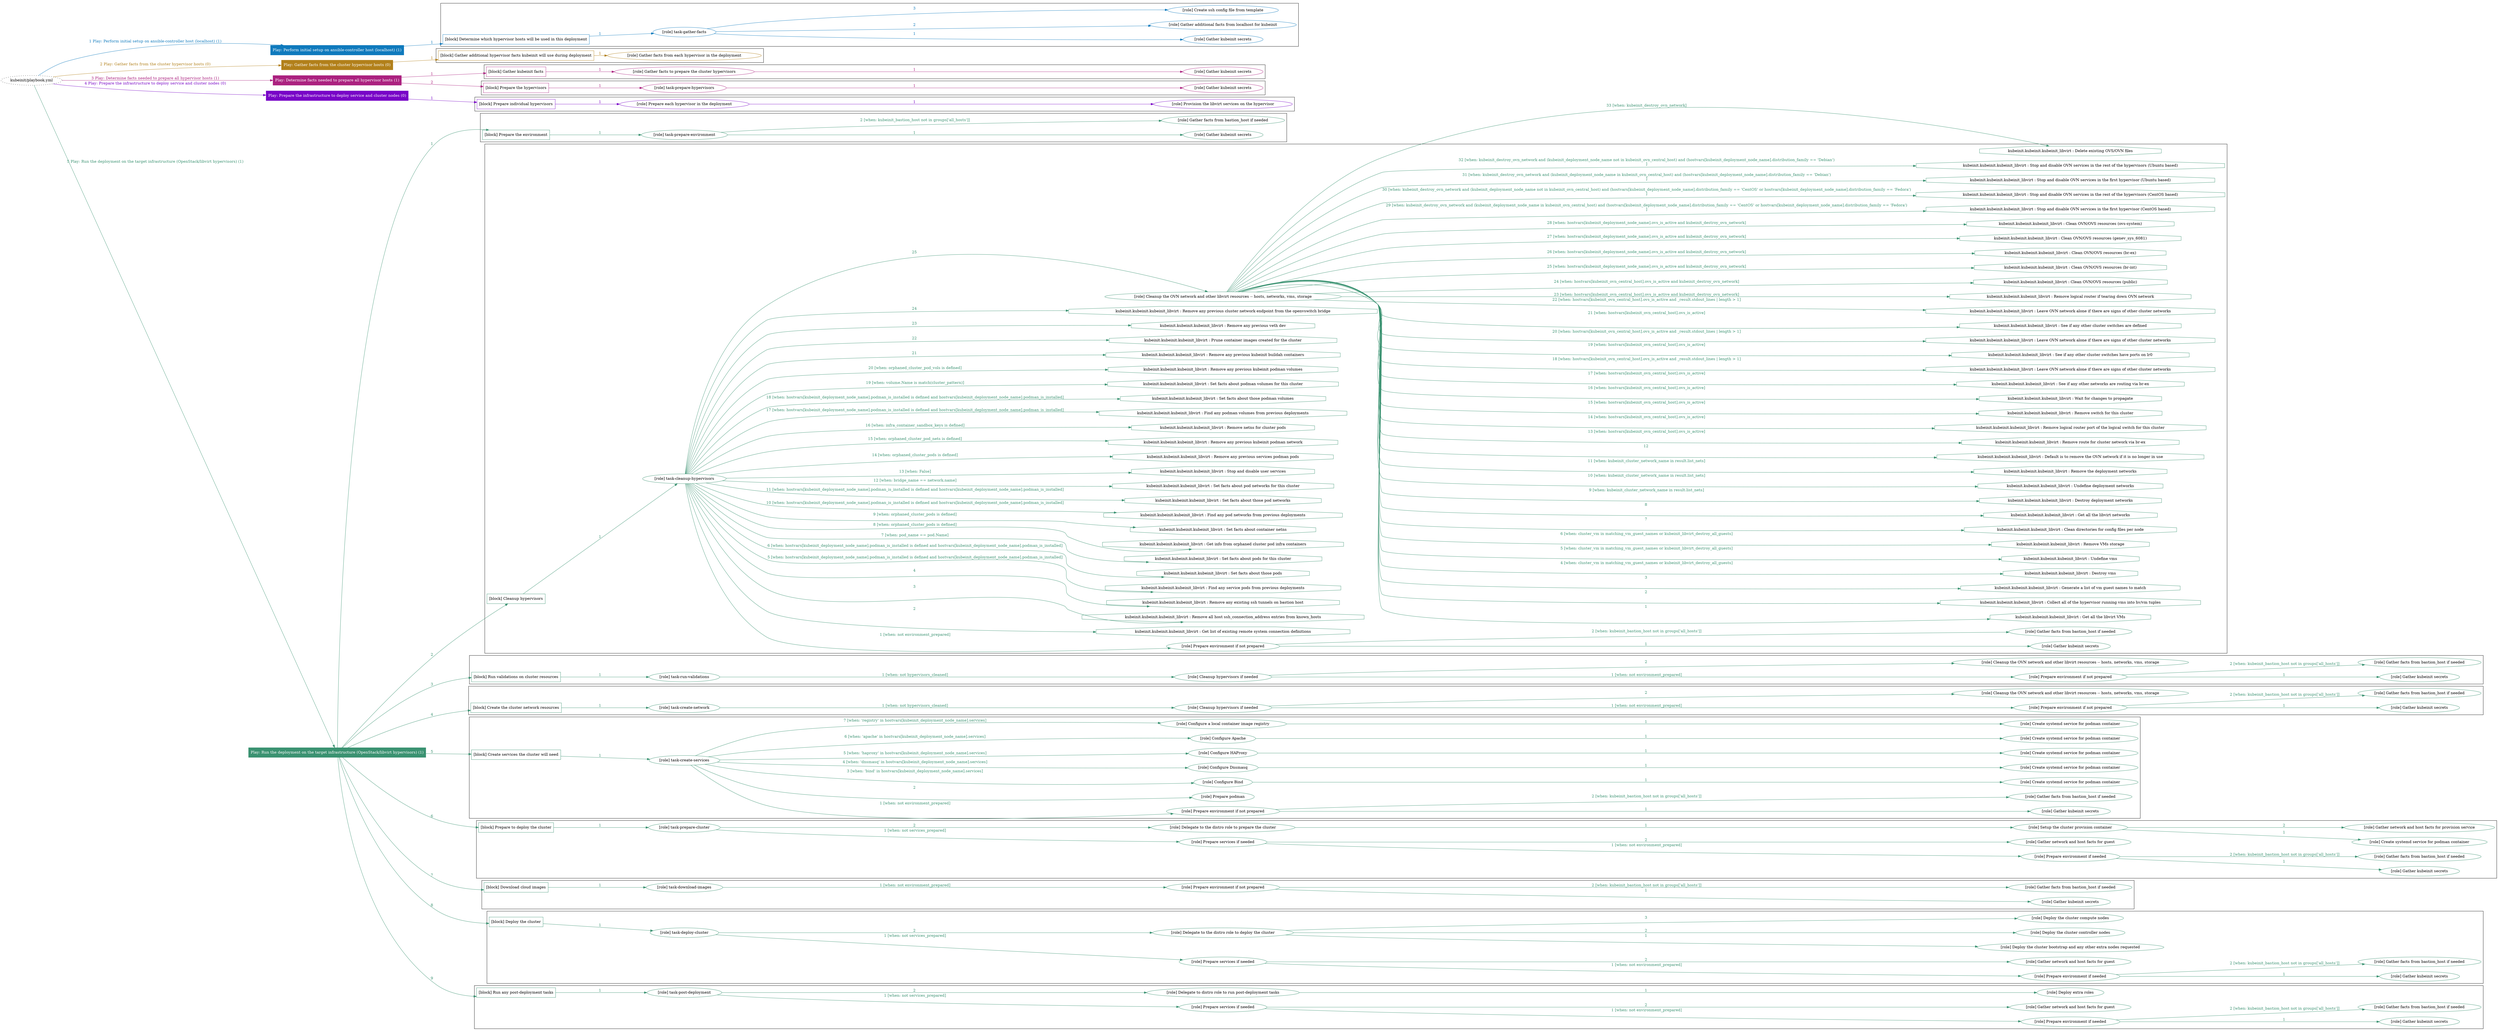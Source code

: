 digraph {
	graph [concentrate=true ordering=in rankdir=LR ratio=fill]
	edge [esep=5 sep=10]
	"kubeinit/playbook.yml" [URL="/home/runner/work/kubeinit/kubeinit/kubeinit/playbook.yml" id=playbook_fa7d24a0 style=dotted]
	"kubeinit/playbook.yml" -> play_fe7ed6a9 [label="1 Play: Perform initial setup on ansible-controller host (localhost) (1)" color="#0f7abd" fontcolor="#0f7abd" id=edge_play_fe7ed6a9 labeltooltip="1 Play: Perform initial setup on ansible-controller host (localhost) (1)" tooltip="1 Play: Perform initial setup on ansible-controller host (localhost) (1)"]
	subgraph "Play: Perform initial setup on ansible-controller host (localhost) (1)" {
		play_fe7ed6a9 [label="Play: Perform initial setup on ansible-controller host (localhost) (1)" URL="/home/runner/work/kubeinit/kubeinit/kubeinit/playbook.yml" color="#0f7abd" fontcolor="#ffffff" id=play_fe7ed6a9 shape=box style=filled tooltip=localhost]
		play_fe7ed6a9 -> block_698f3fe3 [label=1 color="#0f7abd" fontcolor="#0f7abd" id=edge_block_698f3fe3 labeltooltip=1 tooltip=1]
		subgraph cluster_block_698f3fe3 {
			block_698f3fe3 [label="[block] Determine which hypervisor hosts will be used in this deployment" URL="/home/runner/work/kubeinit/kubeinit/kubeinit/playbook.yml" color="#0f7abd" id=block_698f3fe3 labeltooltip="Determine which hypervisor hosts will be used in this deployment" shape=box tooltip="Determine which hypervisor hosts will be used in this deployment"]
			block_698f3fe3 -> role_a32ad7bd [label="1 " color="#0f7abd" fontcolor="#0f7abd" id=edge_role_a32ad7bd labeltooltip="1 " tooltip="1 "]
			subgraph "task-gather-facts" {
				role_a32ad7bd [label="[role] task-gather-facts" URL="/home/runner/work/kubeinit/kubeinit/kubeinit/playbook.yml" color="#0f7abd" id=role_a32ad7bd tooltip="task-gather-facts"]
				role_a32ad7bd -> role_a919bd6d [label="1 " color="#0f7abd" fontcolor="#0f7abd" id=edge_role_a919bd6d labeltooltip="1 " tooltip="1 "]
				subgraph "Gather kubeinit secrets" {
					role_a919bd6d [label="[role] Gather kubeinit secrets" URL="/home/runner/.ansible/collections/ansible_collections/kubeinit/kubeinit/roles/kubeinit_prepare/tasks/build_hypervisors_group.yml" color="#0f7abd" id=role_a919bd6d tooltip="Gather kubeinit secrets"]
				}
				role_a32ad7bd -> role_3d78c1c3 [label="2 " color="#0f7abd" fontcolor="#0f7abd" id=edge_role_3d78c1c3 labeltooltip="2 " tooltip="2 "]
				subgraph "Gather additional facts from localhost for kubeinit" {
					role_3d78c1c3 [label="[role] Gather additional facts from localhost for kubeinit" URL="/home/runner/.ansible/collections/ansible_collections/kubeinit/kubeinit/roles/kubeinit_prepare/tasks/build_hypervisors_group.yml" color="#0f7abd" id=role_3d78c1c3 tooltip="Gather additional facts from localhost for kubeinit"]
				}
				role_a32ad7bd -> role_06936091 [label="3 " color="#0f7abd" fontcolor="#0f7abd" id=edge_role_06936091 labeltooltip="3 " tooltip="3 "]
				subgraph "Create ssh config file from template" {
					role_06936091 [label="[role] Create ssh config file from template" URL="/home/runner/.ansible/collections/ansible_collections/kubeinit/kubeinit/roles/kubeinit_prepare/tasks/build_hypervisors_group.yml" color="#0f7abd" id=role_06936091 tooltip="Create ssh config file from template"]
				}
			}
		}
	}
	"kubeinit/playbook.yml" -> play_1d89c658 [label="2 Play: Gather facts from the cluster hypervisor hosts (0)" color="#b2801a" fontcolor="#b2801a" id=edge_play_1d89c658 labeltooltip="2 Play: Gather facts from the cluster hypervisor hosts (0)" tooltip="2 Play: Gather facts from the cluster hypervisor hosts (0)"]
	subgraph "Play: Gather facts from the cluster hypervisor hosts (0)" {
		play_1d89c658 [label="Play: Gather facts from the cluster hypervisor hosts (0)" URL="/home/runner/work/kubeinit/kubeinit/kubeinit/playbook.yml" color="#b2801a" fontcolor="#ffffff" id=play_1d89c658 shape=box style=filled tooltip="Play: Gather facts from the cluster hypervisor hosts (0)"]
		play_1d89c658 -> block_698dfa1c [label=1 color="#b2801a" fontcolor="#b2801a" id=edge_block_698dfa1c labeltooltip=1 tooltip=1]
		subgraph cluster_block_698dfa1c {
			block_698dfa1c [label="[block] Gather additional hypervisor facts kubeinit will use during deployment" URL="/home/runner/work/kubeinit/kubeinit/kubeinit/playbook.yml" color="#b2801a" id=block_698dfa1c labeltooltip="Gather additional hypervisor facts kubeinit will use during deployment" shape=box tooltip="Gather additional hypervisor facts kubeinit will use during deployment"]
			block_698dfa1c -> role_13e22be6 [label="1 " color="#b2801a" fontcolor="#b2801a" id=edge_role_13e22be6 labeltooltip="1 " tooltip="1 "]
			subgraph "Gather facts from each hypervisor in the deployment" {
				role_13e22be6 [label="[role] Gather facts from each hypervisor in the deployment" URL="/home/runner/work/kubeinit/kubeinit/kubeinit/playbook.yml" color="#b2801a" id=role_13e22be6 tooltip="Gather facts from each hypervisor in the deployment"]
			}
		}
	}
	"kubeinit/playbook.yml" -> play_ab9f82a0 [label="3 Play: Determine facts needed to prepare all hypervisor hosts (1)" color="#ab217f" fontcolor="#ab217f" id=edge_play_ab9f82a0 labeltooltip="3 Play: Determine facts needed to prepare all hypervisor hosts (1)" tooltip="3 Play: Determine facts needed to prepare all hypervisor hosts (1)"]
	subgraph "Play: Determine facts needed to prepare all hypervisor hosts (1)" {
		play_ab9f82a0 [label="Play: Determine facts needed to prepare all hypervisor hosts (1)" URL="/home/runner/work/kubeinit/kubeinit/kubeinit/playbook.yml" color="#ab217f" fontcolor="#ffffff" id=play_ab9f82a0 shape=box style=filled tooltip=localhost]
		play_ab9f82a0 -> block_112866e4 [label=1 color="#ab217f" fontcolor="#ab217f" id=edge_block_112866e4 labeltooltip=1 tooltip=1]
		subgraph cluster_block_112866e4 {
			block_112866e4 [label="[block] Gather kubeinit facts" URL="/home/runner/work/kubeinit/kubeinit/kubeinit/playbook.yml" color="#ab217f" id=block_112866e4 labeltooltip="Gather kubeinit facts" shape=box tooltip="Gather kubeinit facts"]
			block_112866e4 -> role_6c2ba703 [label="1 " color="#ab217f" fontcolor="#ab217f" id=edge_role_6c2ba703 labeltooltip="1 " tooltip="1 "]
			subgraph "Gather facts to prepare the cluster hypervisors" {
				role_6c2ba703 [label="[role] Gather facts to prepare the cluster hypervisors" URL="/home/runner/work/kubeinit/kubeinit/kubeinit/playbook.yml" color="#ab217f" id=role_6c2ba703 tooltip="Gather facts to prepare the cluster hypervisors"]
				role_6c2ba703 -> role_1b3e695d [label="1 " color="#ab217f" fontcolor="#ab217f" id=edge_role_1b3e695d labeltooltip="1 " tooltip="1 "]
				subgraph "Gather kubeinit secrets" {
					role_1b3e695d [label="[role] Gather kubeinit secrets" URL="/home/runner/.ansible/collections/ansible_collections/kubeinit/kubeinit/roles/kubeinit_prepare/tasks/gather_kubeinit_facts.yml" color="#ab217f" id=role_1b3e695d tooltip="Gather kubeinit secrets"]
				}
			}
		}
		play_ab9f82a0 -> block_e51e2db6 [label=2 color="#ab217f" fontcolor="#ab217f" id=edge_block_e51e2db6 labeltooltip=2 tooltip=2]
		subgraph cluster_block_e51e2db6 {
			block_e51e2db6 [label="[block] Prepare the hypervisors" URL="/home/runner/work/kubeinit/kubeinit/kubeinit/playbook.yml" color="#ab217f" id=block_e51e2db6 labeltooltip="Prepare the hypervisors" shape=box tooltip="Prepare the hypervisors"]
			block_e51e2db6 -> role_1e0a30e3 [label="1 " color="#ab217f" fontcolor="#ab217f" id=edge_role_1e0a30e3 labeltooltip="1 " tooltip="1 "]
			subgraph "task-prepare-hypervisors" {
				role_1e0a30e3 [label="[role] task-prepare-hypervisors" URL="/home/runner/work/kubeinit/kubeinit/kubeinit/playbook.yml" color="#ab217f" id=role_1e0a30e3 tooltip="task-prepare-hypervisors"]
				role_1e0a30e3 -> role_f2d57bf2 [label="1 " color="#ab217f" fontcolor="#ab217f" id=edge_role_f2d57bf2 labeltooltip="1 " tooltip="1 "]
				subgraph "Gather kubeinit secrets" {
					role_f2d57bf2 [label="[role] Gather kubeinit secrets" URL="/home/runner/.ansible/collections/ansible_collections/kubeinit/kubeinit/roles/kubeinit_prepare/tasks/gather_kubeinit_facts.yml" color="#ab217f" id=role_f2d57bf2 tooltip="Gather kubeinit secrets"]
				}
			}
		}
	}
	"kubeinit/playbook.yml" -> play_7654a9d4 [label="4 Play: Prepare the infrastructure to deploy service and cluster nodes (0)" color="#7805c7" fontcolor="#7805c7" id=edge_play_7654a9d4 labeltooltip="4 Play: Prepare the infrastructure to deploy service and cluster nodes (0)" tooltip="4 Play: Prepare the infrastructure to deploy service and cluster nodes (0)"]
	subgraph "Play: Prepare the infrastructure to deploy service and cluster nodes (0)" {
		play_7654a9d4 [label="Play: Prepare the infrastructure to deploy service and cluster nodes (0)" URL="/home/runner/work/kubeinit/kubeinit/kubeinit/playbook.yml" color="#7805c7" fontcolor="#ffffff" id=play_7654a9d4 shape=box style=filled tooltip="Play: Prepare the infrastructure to deploy service and cluster nodes (0)"]
		play_7654a9d4 -> block_cfe4e1b7 [label=1 color="#7805c7" fontcolor="#7805c7" id=edge_block_cfe4e1b7 labeltooltip=1 tooltip=1]
		subgraph cluster_block_cfe4e1b7 {
			block_cfe4e1b7 [label="[block] Prepare individual hypervisors" URL="/home/runner/work/kubeinit/kubeinit/kubeinit/playbook.yml" color="#7805c7" id=block_cfe4e1b7 labeltooltip="Prepare individual hypervisors" shape=box tooltip="Prepare individual hypervisors"]
			block_cfe4e1b7 -> role_976235c9 [label="1 " color="#7805c7" fontcolor="#7805c7" id=edge_role_976235c9 labeltooltip="1 " tooltip="1 "]
			subgraph "Prepare each hypervisor in the deployment" {
				role_976235c9 [label="[role] Prepare each hypervisor in the deployment" URL="/home/runner/work/kubeinit/kubeinit/kubeinit/playbook.yml" color="#7805c7" id=role_976235c9 tooltip="Prepare each hypervisor in the deployment"]
				role_976235c9 -> role_3053dede [label="1 " color="#7805c7" fontcolor="#7805c7" id=edge_role_3053dede labeltooltip="1 " tooltip="1 "]
				subgraph "Provision the libvirt services on the hypervisor" {
					role_3053dede [label="[role] Provision the libvirt services on the hypervisor" URL="/home/runner/.ansible/collections/ansible_collections/kubeinit/kubeinit/roles/kubeinit_prepare/tasks/prepare_hypervisor.yml" color="#7805c7" id=role_3053dede tooltip="Provision the libvirt services on the hypervisor"]
				}
			}
		}
	}
	"kubeinit/playbook.yml" -> play_e6123c4b [label="5 Play: Run the deployment on the target infrastructure (OpenStack/libvirt hypervisors) (1)" color="#3a9271" fontcolor="#3a9271" id=edge_play_e6123c4b labeltooltip="5 Play: Run the deployment on the target infrastructure (OpenStack/libvirt hypervisors) (1)" tooltip="5 Play: Run the deployment on the target infrastructure (OpenStack/libvirt hypervisors) (1)"]
	subgraph "Play: Run the deployment on the target infrastructure (OpenStack/libvirt hypervisors) (1)" {
		play_e6123c4b [label="Play: Run the deployment on the target infrastructure (OpenStack/libvirt hypervisors) (1)" URL="/home/runner/work/kubeinit/kubeinit/kubeinit/playbook.yml" color="#3a9271" fontcolor="#ffffff" id=play_e6123c4b shape=box style=filled tooltip=localhost]
		play_e6123c4b -> block_87ef88df [label=1 color="#3a9271" fontcolor="#3a9271" id=edge_block_87ef88df labeltooltip=1 tooltip=1]
		subgraph cluster_block_87ef88df {
			block_87ef88df [label="[block] Prepare the environment" URL="/home/runner/work/kubeinit/kubeinit/kubeinit/playbook.yml" color="#3a9271" id=block_87ef88df labeltooltip="Prepare the environment" shape=box tooltip="Prepare the environment"]
			block_87ef88df -> role_d6a07c34 [label="1 " color="#3a9271" fontcolor="#3a9271" id=edge_role_d6a07c34 labeltooltip="1 " tooltip="1 "]
			subgraph "task-prepare-environment" {
				role_d6a07c34 [label="[role] task-prepare-environment" URL="/home/runner/work/kubeinit/kubeinit/kubeinit/playbook.yml" color="#3a9271" id=role_d6a07c34 tooltip="task-prepare-environment"]
				role_d6a07c34 -> role_3c1ccc39 [label="1 " color="#3a9271" fontcolor="#3a9271" id=edge_role_3c1ccc39 labeltooltip="1 " tooltip="1 "]
				subgraph "Gather kubeinit secrets" {
					role_3c1ccc39 [label="[role] Gather kubeinit secrets" URL="/home/runner/.ansible/collections/ansible_collections/kubeinit/kubeinit/roles/kubeinit_prepare/tasks/gather_kubeinit_facts.yml" color="#3a9271" id=role_3c1ccc39 tooltip="Gather kubeinit secrets"]
				}
				role_d6a07c34 -> role_340c94f4 [label="2 [when: kubeinit_bastion_host not in groups['all_hosts']]" color="#3a9271" fontcolor="#3a9271" id=edge_role_340c94f4 labeltooltip="2 [when: kubeinit_bastion_host not in groups['all_hosts']]" tooltip="2 [when: kubeinit_bastion_host not in groups['all_hosts']]"]
				subgraph "Gather facts from bastion_host if needed" {
					role_340c94f4 [label="[role] Gather facts from bastion_host if needed" URL="/home/runner/.ansible/collections/ansible_collections/kubeinit/kubeinit/roles/kubeinit_prepare/tasks/main.yml" color="#3a9271" id=role_340c94f4 tooltip="Gather facts from bastion_host if needed"]
				}
			}
		}
		play_e6123c4b -> block_9fda5390 [label=2 color="#3a9271" fontcolor="#3a9271" id=edge_block_9fda5390 labeltooltip=2 tooltip=2]
		subgraph cluster_block_9fda5390 {
			block_9fda5390 [label="[block] Cleanup hypervisors" URL="/home/runner/work/kubeinit/kubeinit/kubeinit/playbook.yml" color="#3a9271" id=block_9fda5390 labeltooltip="Cleanup hypervisors" shape=box tooltip="Cleanup hypervisors"]
			block_9fda5390 -> role_70f4e4ed [label="1 " color="#3a9271" fontcolor="#3a9271" id=edge_role_70f4e4ed labeltooltip="1 " tooltip="1 "]
			subgraph "task-cleanup-hypervisors" {
				role_70f4e4ed [label="[role] task-cleanup-hypervisors" URL="/home/runner/work/kubeinit/kubeinit/kubeinit/playbook.yml" color="#3a9271" id=role_70f4e4ed tooltip="task-cleanup-hypervisors"]
				role_70f4e4ed -> role_bb8d8121 [label="1 [when: not environment_prepared]" color="#3a9271" fontcolor="#3a9271" id=edge_role_bb8d8121 labeltooltip="1 [when: not environment_prepared]" tooltip="1 [when: not environment_prepared]"]
				subgraph "Prepare environment if not prepared" {
					role_bb8d8121 [label="[role] Prepare environment if not prepared" URL="/home/runner/.ansible/collections/ansible_collections/kubeinit/kubeinit/roles/kubeinit_libvirt/tasks/cleanup_hypervisors.yml" color="#3a9271" id=role_bb8d8121 tooltip="Prepare environment if not prepared"]
					role_bb8d8121 -> role_b7cb546f [label="1 " color="#3a9271" fontcolor="#3a9271" id=edge_role_b7cb546f labeltooltip="1 " tooltip="1 "]
					subgraph "Gather kubeinit secrets" {
						role_b7cb546f [label="[role] Gather kubeinit secrets" URL="/home/runner/.ansible/collections/ansible_collections/kubeinit/kubeinit/roles/kubeinit_prepare/tasks/gather_kubeinit_facts.yml" color="#3a9271" id=role_b7cb546f tooltip="Gather kubeinit secrets"]
					}
					role_bb8d8121 -> role_3ee29bc6 [label="2 [when: kubeinit_bastion_host not in groups['all_hosts']]" color="#3a9271" fontcolor="#3a9271" id=edge_role_3ee29bc6 labeltooltip="2 [when: kubeinit_bastion_host not in groups['all_hosts']]" tooltip="2 [when: kubeinit_bastion_host not in groups['all_hosts']]"]
					subgraph "Gather facts from bastion_host if needed" {
						role_3ee29bc6 [label="[role] Gather facts from bastion_host if needed" URL="/home/runner/.ansible/collections/ansible_collections/kubeinit/kubeinit/roles/kubeinit_prepare/tasks/main.yml" color="#3a9271" id=role_3ee29bc6 tooltip="Gather facts from bastion_host if needed"]
					}
				}
				task_bcffa248 [label="kubeinit.kubeinit.kubeinit_libvirt : Get list of existing remote system connection definitions" URL="/home/runner/.ansible/collections/ansible_collections/kubeinit/kubeinit/roles/kubeinit_libvirt/tasks/cleanup_hypervisors.yml" color="#3a9271" id=task_bcffa248 shape=octagon tooltip="kubeinit.kubeinit.kubeinit_libvirt : Get list of existing remote system connection definitions"]
				role_70f4e4ed -> task_bcffa248 [label="2 " color="#3a9271" fontcolor="#3a9271" id=edge_task_bcffa248 labeltooltip="2 " tooltip="2 "]
				task_2adc109e [label="kubeinit.kubeinit.kubeinit_libvirt : Remove all host ssh_connection_address entries from known_hosts" URL="/home/runner/.ansible/collections/ansible_collections/kubeinit/kubeinit/roles/kubeinit_libvirt/tasks/cleanup_hypervisors.yml" color="#3a9271" id=task_2adc109e shape=octagon tooltip="kubeinit.kubeinit.kubeinit_libvirt : Remove all host ssh_connection_address entries from known_hosts"]
				role_70f4e4ed -> task_2adc109e [label="3 " color="#3a9271" fontcolor="#3a9271" id=edge_task_2adc109e labeltooltip="3 " tooltip="3 "]
				task_0c79d030 [label="kubeinit.kubeinit.kubeinit_libvirt : Remove any existing ssh tunnels on bastion host" URL="/home/runner/.ansible/collections/ansible_collections/kubeinit/kubeinit/roles/kubeinit_libvirt/tasks/cleanup_hypervisors.yml" color="#3a9271" id=task_0c79d030 shape=octagon tooltip="kubeinit.kubeinit.kubeinit_libvirt : Remove any existing ssh tunnels on bastion host"]
				role_70f4e4ed -> task_0c79d030 [label="4 " color="#3a9271" fontcolor="#3a9271" id=edge_task_0c79d030 labeltooltip="4 " tooltip="4 "]
				task_aa7507dd [label="kubeinit.kubeinit.kubeinit_libvirt : Find any service pods from previous deployments" URL="/home/runner/.ansible/collections/ansible_collections/kubeinit/kubeinit/roles/kubeinit_libvirt/tasks/cleanup_hypervisors.yml" color="#3a9271" id=task_aa7507dd shape=octagon tooltip="kubeinit.kubeinit.kubeinit_libvirt : Find any service pods from previous deployments"]
				role_70f4e4ed -> task_aa7507dd [label="5 [when: hostvars[kubeinit_deployment_node_name].podman_is_installed is defined and hostvars[kubeinit_deployment_node_name].podman_is_installed]" color="#3a9271" fontcolor="#3a9271" id=edge_task_aa7507dd labeltooltip="5 [when: hostvars[kubeinit_deployment_node_name].podman_is_installed is defined and hostvars[kubeinit_deployment_node_name].podman_is_installed]" tooltip="5 [when: hostvars[kubeinit_deployment_node_name].podman_is_installed is defined and hostvars[kubeinit_deployment_node_name].podman_is_installed]"]
				task_6518a52d [label="kubeinit.kubeinit.kubeinit_libvirt : Set facts about those pods" URL="/home/runner/.ansible/collections/ansible_collections/kubeinit/kubeinit/roles/kubeinit_libvirt/tasks/cleanup_hypervisors.yml" color="#3a9271" id=task_6518a52d shape=octagon tooltip="kubeinit.kubeinit.kubeinit_libvirt : Set facts about those pods"]
				role_70f4e4ed -> task_6518a52d [label="6 [when: hostvars[kubeinit_deployment_node_name].podman_is_installed is defined and hostvars[kubeinit_deployment_node_name].podman_is_installed]" color="#3a9271" fontcolor="#3a9271" id=edge_task_6518a52d labeltooltip="6 [when: hostvars[kubeinit_deployment_node_name].podman_is_installed is defined and hostvars[kubeinit_deployment_node_name].podman_is_installed]" tooltip="6 [when: hostvars[kubeinit_deployment_node_name].podman_is_installed is defined and hostvars[kubeinit_deployment_node_name].podman_is_installed]"]
				task_42d5cd8c [label="kubeinit.kubeinit.kubeinit_libvirt : Set facts about pods for this cluster" URL="/home/runner/.ansible/collections/ansible_collections/kubeinit/kubeinit/roles/kubeinit_libvirt/tasks/cleanup_hypervisors.yml" color="#3a9271" id=task_42d5cd8c shape=octagon tooltip="kubeinit.kubeinit.kubeinit_libvirt : Set facts about pods for this cluster"]
				role_70f4e4ed -> task_42d5cd8c [label="7 [when: pod_name == pod.Name]" color="#3a9271" fontcolor="#3a9271" id=edge_task_42d5cd8c labeltooltip="7 [when: pod_name == pod.Name]" tooltip="7 [when: pod_name == pod.Name]"]
				task_e7a8f460 [label="kubeinit.kubeinit.kubeinit_libvirt : Get info from orphaned cluster pod infra containers" URL="/home/runner/.ansible/collections/ansible_collections/kubeinit/kubeinit/roles/kubeinit_libvirt/tasks/cleanup_hypervisors.yml" color="#3a9271" id=task_e7a8f460 shape=octagon tooltip="kubeinit.kubeinit.kubeinit_libvirt : Get info from orphaned cluster pod infra containers"]
				role_70f4e4ed -> task_e7a8f460 [label="8 [when: orphaned_cluster_pods is defined]" color="#3a9271" fontcolor="#3a9271" id=edge_task_e7a8f460 labeltooltip="8 [when: orphaned_cluster_pods is defined]" tooltip="8 [when: orphaned_cluster_pods is defined]"]
				task_685583f7 [label="kubeinit.kubeinit.kubeinit_libvirt : Set facts about container netns" URL="/home/runner/.ansible/collections/ansible_collections/kubeinit/kubeinit/roles/kubeinit_libvirt/tasks/cleanup_hypervisors.yml" color="#3a9271" id=task_685583f7 shape=octagon tooltip="kubeinit.kubeinit.kubeinit_libvirt : Set facts about container netns"]
				role_70f4e4ed -> task_685583f7 [label="9 [when: orphaned_cluster_pods is defined]" color="#3a9271" fontcolor="#3a9271" id=edge_task_685583f7 labeltooltip="9 [when: orphaned_cluster_pods is defined]" tooltip="9 [when: orphaned_cluster_pods is defined]"]
				task_a291ae56 [label="kubeinit.kubeinit.kubeinit_libvirt : Find any pod networks from previous deployments" URL="/home/runner/.ansible/collections/ansible_collections/kubeinit/kubeinit/roles/kubeinit_libvirt/tasks/cleanup_hypervisors.yml" color="#3a9271" id=task_a291ae56 shape=octagon tooltip="kubeinit.kubeinit.kubeinit_libvirt : Find any pod networks from previous deployments"]
				role_70f4e4ed -> task_a291ae56 [label="10 [when: hostvars[kubeinit_deployment_node_name].podman_is_installed is defined and hostvars[kubeinit_deployment_node_name].podman_is_installed]" color="#3a9271" fontcolor="#3a9271" id=edge_task_a291ae56 labeltooltip="10 [when: hostvars[kubeinit_deployment_node_name].podman_is_installed is defined and hostvars[kubeinit_deployment_node_name].podman_is_installed]" tooltip="10 [when: hostvars[kubeinit_deployment_node_name].podman_is_installed is defined and hostvars[kubeinit_deployment_node_name].podman_is_installed]"]
				task_bc68bbe1 [label="kubeinit.kubeinit.kubeinit_libvirt : Set facts about those pod networks" URL="/home/runner/.ansible/collections/ansible_collections/kubeinit/kubeinit/roles/kubeinit_libvirt/tasks/cleanup_hypervisors.yml" color="#3a9271" id=task_bc68bbe1 shape=octagon tooltip="kubeinit.kubeinit.kubeinit_libvirt : Set facts about those pod networks"]
				role_70f4e4ed -> task_bc68bbe1 [label="11 [when: hostvars[kubeinit_deployment_node_name].podman_is_installed is defined and hostvars[kubeinit_deployment_node_name].podman_is_installed]" color="#3a9271" fontcolor="#3a9271" id=edge_task_bc68bbe1 labeltooltip="11 [when: hostvars[kubeinit_deployment_node_name].podman_is_installed is defined and hostvars[kubeinit_deployment_node_name].podman_is_installed]" tooltip="11 [when: hostvars[kubeinit_deployment_node_name].podman_is_installed is defined and hostvars[kubeinit_deployment_node_name].podman_is_installed]"]
				task_e0cd3568 [label="kubeinit.kubeinit.kubeinit_libvirt : Set facts about pod networks for this cluster" URL="/home/runner/.ansible/collections/ansible_collections/kubeinit/kubeinit/roles/kubeinit_libvirt/tasks/cleanup_hypervisors.yml" color="#3a9271" id=task_e0cd3568 shape=octagon tooltip="kubeinit.kubeinit.kubeinit_libvirt : Set facts about pod networks for this cluster"]
				role_70f4e4ed -> task_e0cd3568 [label="12 [when: bridge_name == network.name]" color="#3a9271" fontcolor="#3a9271" id=edge_task_e0cd3568 labeltooltip="12 [when: bridge_name == network.name]" tooltip="12 [when: bridge_name == network.name]"]
				task_4dda2d87 [label="kubeinit.kubeinit.kubeinit_libvirt : Stop and disable user services" URL="/home/runner/.ansible/collections/ansible_collections/kubeinit/kubeinit/roles/kubeinit_libvirt/tasks/cleanup_hypervisors.yml" color="#3a9271" id=task_4dda2d87 shape=octagon tooltip="kubeinit.kubeinit.kubeinit_libvirt : Stop and disable user services"]
				role_70f4e4ed -> task_4dda2d87 [label="13 [when: False]" color="#3a9271" fontcolor="#3a9271" id=edge_task_4dda2d87 labeltooltip="13 [when: False]" tooltip="13 [when: False]"]
				task_81252300 [label="kubeinit.kubeinit.kubeinit_libvirt : Remove any previous services podman pods" URL="/home/runner/.ansible/collections/ansible_collections/kubeinit/kubeinit/roles/kubeinit_libvirt/tasks/cleanup_hypervisors.yml" color="#3a9271" id=task_81252300 shape=octagon tooltip="kubeinit.kubeinit.kubeinit_libvirt : Remove any previous services podman pods"]
				role_70f4e4ed -> task_81252300 [label="14 [when: orphaned_cluster_pods is defined]" color="#3a9271" fontcolor="#3a9271" id=edge_task_81252300 labeltooltip="14 [when: orphaned_cluster_pods is defined]" tooltip="14 [when: orphaned_cluster_pods is defined]"]
				task_d1055514 [label="kubeinit.kubeinit.kubeinit_libvirt : Remove any previous kubeinit podman network" URL="/home/runner/.ansible/collections/ansible_collections/kubeinit/kubeinit/roles/kubeinit_libvirt/tasks/cleanup_hypervisors.yml" color="#3a9271" id=task_d1055514 shape=octagon tooltip="kubeinit.kubeinit.kubeinit_libvirt : Remove any previous kubeinit podman network"]
				role_70f4e4ed -> task_d1055514 [label="15 [when: orphaned_cluster_pod_nets is defined]" color="#3a9271" fontcolor="#3a9271" id=edge_task_d1055514 labeltooltip="15 [when: orphaned_cluster_pod_nets is defined]" tooltip="15 [when: orphaned_cluster_pod_nets is defined]"]
				task_ce1117b9 [label="kubeinit.kubeinit.kubeinit_libvirt : Remove netns for cluster pods" URL="/home/runner/.ansible/collections/ansible_collections/kubeinit/kubeinit/roles/kubeinit_libvirt/tasks/cleanup_hypervisors.yml" color="#3a9271" id=task_ce1117b9 shape=octagon tooltip="kubeinit.kubeinit.kubeinit_libvirt : Remove netns for cluster pods"]
				role_70f4e4ed -> task_ce1117b9 [label="16 [when: infra_container_sandbox_keys is defined]" color="#3a9271" fontcolor="#3a9271" id=edge_task_ce1117b9 labeltooltip="16 [when: infra_container_sandbox_keys is defined]" tooltip="16 [when: infra_container_sandbox_keys is defined]"]
				task_78c2a04e [label="kubeinit.kubeinit.kubeinit_libvirt : Find any podman volumes from previous deployments" URL="/home/runner/.ansible/collections/ansible_collections/kubeinit/kubeinit/roles/kubeinit_libvirt/tasks/cleanup_hypervisors.yml" color="#3a9271" id=task_78c2a04e shape=octagon tooltip="kubeinit.kubeinit.kubeinit_libvirt : Find any podman volumes from previous deployments"]
				role_70f4e4ed -> task_78c2a04e [label="17 [when: hostvars[kubeinit_deployment_node_name].podman_is_installed is defined and hostvars[kubeinit_deployment_node_name].podman_is_installed]" color="#3a9271" fontcolor="#3a9271" id=edge_task_78c2a04e labeltooltip="17 [when: hostvars[kubeinit_deployment_node_name].podman_is_installed is defined and hostvars[kubeinit_deployment_node_name].podman_is_installed]" tooltip="17 [when: hostvars[kubeinit_deployment_node_name].podman_is_installed is defined and hostvars[kubeinit_deployment_node_name].podman_is_installed]"]
				task_60a13af3 [label="kubeinit.kubeinit.kubeinit_libvirt : Set facts about those podman volumes" URL="/home/runner/.ansible/collections/ansible_collections/kubeinit/kubeinit/roles/kubeinit_libvirt/tasks/cleanup_hypervisors.yml" color="#3a9271" id=task_60a13af3 shape=octagon tooltip="kubeinit.kubeinit.kubeinit_libvirt : Set facts about those podman volumes"]
				role_70f4e4ed -> task_60a13af3 [label="18 [when: hostvars[kubeinit_deployment_node_name].podman_is_installed is defined and hostvars[kubeinit_deployment_node_name].podman_is_installed]" color="#3a9271" fontcolor="#3a9271" id=edge_task_60a13af3 labeltooltip="18 [when: hostvars[kubeinit_deployment_node_name].podman_is_installed is defined and hostvars[kubeinit_deployment_node_name].podman_is_installed]" tooltip="18 [when: hostvars[kubeinit_deployment_node_name].podman_is_installed is defined and hostvars[kubeinit_deployment_node_name].podman_is_installed]"]
				task_2fd97011 [label="kubeinit.kubeinit.kubeinit_libvirt : Set facts about podman volumes for this cluster" URL="/home/runner/.ansible/collections/ansible_collections/kubeinit/kubeinit/roles/kubeinit_libvirt/tasks/cleanup_hypervisors.yml" color="#3a9271" id=task_2fd97011 shape=octagon tooltip="kubeinit.kubeinit.kubeinit_libvirt : Set facts about podman volumes for this cluster"]
				role_70f4e4ed -> task_2fd97011 [label="19 [when: volume.Name is match(cluster_pattern)]" color="#3a9271" fontcolor="#3a9271" id=edge_task_2fd97011 labeltooltip="19 [when: volume.Name is match(cluster_pattern)]" tooltip="19 [when: volume.Name is match(cluster_pattern)]"]
				task_e378f107 [label="kubeinit.kubeinit.kubeinit_libvirt : Remove any previous kubeinit podman volumes" URL="/home/runner/.ansible/collections/ansible_collections/kubeinit/kubeinit/roles/kubeinit_libvirt/tasks/cleanup_hypervisors.yml" color="#3a9271" id=task_e378f107 shape=octagon tooltip="kubeinit.kubeinit.kubeinit_libvirt : Remove any previous kubeinit podman volumes"]
				role_70f4e4ed -> task_e378f107 [label="20 [when: orphaned_cluster_pod_vols is defined]" color="#3a9271" fontcolor="#3a9271" id=edge_task_e378f107 labeltooltip="20 [when: orphaned_cluster_pod_vols is defined]" tooltip="20 [when: orphaned_cluster_pod_vols is defined]"]
				task_3e26e112 [label="kubeinit.kubeinit.kubeinit_libvirt : Remove any previous kubeinit buildah containers" URL="/home/runner/.ansible/collections/ansible_collections/kubeinit/kubeinit/roles/kubeinit_libvirt/tasks/cleanup_hypervisors.yml" color="#3a9271" id=task_3e26e112 shape=octagon tooltip="kubeinit.kubeinit.kubeinit_libvirt : Remove any previous kubeinit buildah containers"]
				role_70f4e4ed -> task_3e26e112 [label="21 " color="#3a9271" fontcolor="#3a9271" id=edge_task_3e26e112 labeltooltip="21 " tooltip="21 "]
				task_60c9b677 [label="kubeinit.kubeinit.kubeinit_libvirt : Prune container images created for the cluster" URL="/home/runner/.ansible/collections/ansible_collections/kubeinit/kubeinit/roles/kubeinit_libvirt/tasks/cleanup_hypervisors.yml" color="#3a9271" id=task_60c9b677 shape=octagon tooltip="kubeinit.kubeinit.kubeinit_libvirt : Prune container images created for the cluster"]
				role_70f4e4ed -> task_60c9b677 [label="22 " color="#3a9271" fontcolor="#3a9271" id=edge_task_60c9b677 labeltooltip="22 " tooltip="22 "]
				task_965654cf [label="kubeinit.kubeinit.kubeinit_libvirt : Remove any previous veth dev" URL="/home/runner/.ansible/collections/ansible_collections/kubeinit/kubeinit/roles/kubeinit_libvirt/tasks/cleanup_hypervisors.yml" color="#3a9271" id=task_965654cf shape=octagon tooltip="kubeinit.kubeinit.kubeinit_libvirt : Remove any previous veth dev"]
				role_70f4e4ed -> task_965654cf [label="23 " color="#3a9271" fontcolor="#3a9271" id=edge_task_965654cf labeltooltip="23 " tooltip="23 "]
				task_982252f4 [label="kubeinit.kubeinit.kubeinit_libvirt : Remove any previous cluster network endpoint from the openvswitch bridge" URL="/home/runner/.ansible/collections/ansible_collections/kubeinit/kubeinit/roles/kubeinit_libvirt/tasks/cleanup_hypervisors.yml" color="#3a9271" id=task_982252f4 shape=octagon tooltip="kubeinit.kubeinit.kubeinit_libvirt : Remove any previous cluster network endpoint from the openvswitch bridge"]
				role_70f4e4ed -> task_982252f4 [label="24 " color="#3a9271" fontcolor="#3a9271" id=edge_task_982252f4 labeltooltip="24 " tooltip="24 "]
				role_70f4e4ed -> role_2fe74d19 [label="25 " color="#3a9271" fontcolor="#3a9271" id=edge_role_2fe74d19 labeltooltip="25 " tooltip="25 "]
				subgraph "Cleanup the OVN network and other libvirt resources -- hosts, networks, vms, storage" {
					role_2fe74d19 [label="[role] Cleanup the OVN network and other libvirt resources -- hosts, networks, vms, storage" URL="/home/runner/.ansible/collections/ansible_collections/kubeinit/kubeinit/roles/kubeinit_libvirt/tasks/cleanup_hypervisors.yml" color="#3a9271" id=role_2fe74d19 tooltip="Cleanup the OVN network and other libvirt resources -- hosts, networks, vms, storage"]
					task_bf722029 [label="kubeinit.kubeinit.kubeinit_libvirt : Get all the libvirt VMs" URL="/home/runner/.ansible/collections/ansible_collections/kubeinit/kubeinit/roles/kubeinit_libvirt/tasks/cleanup_libvirt.yml" color="#3a9271" id=task_bf722029 shape=octagon tooltip="kubeinit.kubeinit.kubeinit_libvirt : Get all the libvirt VMs"]
					role_2fe74d19 -> task_bf722029 [label="1 " color="#3a9271" fontcolor="#3a9271" id=edge_task_bf722029 labeltooltip="1 " tooltip="1 "]
					task_b0b309a2 [label="kubeinit.kubeinit.kubeinit_libvirt : Collect all of the hypervisor running vms into hv/vm tuples" URL="/home/runner/.ansible/collections/ansible_collections/kubeinit/kubeinit/roles/kubeinit_libvirt/tasks/cleanup_libvirt.yml" color="#3a9271" id=task_b0b309a2 shape=octagon tooltip="kubeinit.kubeinit.kubeinit_libvirt : Collect all of the hypervisor running vms into hv/vm tuples"]
					role_2fe74d19 -> task_b0b309a2 [label="2 " color="#3a9271" fontcolor="#3a9271" id=edge_task_b0b309a2 labeltooltip="2 " tooltip="2 "]
					task_9d472327 [label="kubeinit.kubeinit.kubeinit_libvirt : Generate a list of vm guest names to match" URL="/home/runner/.ansible/collections/ansible_collections/kubeinit/kubeinit/roles/kubeinit_libvirt/tasks/cleanup_libvirt.yml" color="#3a9271" id=task_9d472327 shape=octagon tooltip="kubeinit.kubeinit.kubeinit_libvirt : Generate a list of vm guest names to match"]
					role_2fe74d19 -> task_9d472327 [label="3 " color="#3a9271" fontcolor="#3a9271" id=edge_task_9d472327 labeltooltip="3 " tooltip="3 "]
					task_656cef96 [label="kubeinit.kubeinit.kubeinit_libvirt : Destroy vms" URL="/home/runner/.ansible/collections/ansible_collections/kubeinit/kubeinit/roles/kubeinit_libvirt/tasks/cleanup_libvirt.yml" color="#3a9271" id=task_656cef96 shape=octagon tooltip="kubeinit.kubeinit.kubeinit_libvirt : Destroy vms"]
					role_2fe74d19 -> task_656cef96 [label="4 [when: cluster_vm in matching_vm_guest_names or kubeinit_libvirt_destroy_all_guests]" color="#3a9271" fontcolor="#3a9271" id=edge_task_656cef96 labeltooltip="4 [when: cluster_vm in matching_vm_guest_names or kubeinit_libvirt_destroy_all_guests]" tooltip="4 [when: cluster_vm in matching_vm_guest_names or kubeinit_libvirt_destroy_all_guests]"]
					task_c4c9cdaa [label="kubeinit.kubeinit.kubeinit_libvirt : Undefine vms" URL="/home/runner/.ansible/collections/ansible_collections/kubeinit/kubeinit/roles/kubeinit_libvirt/tasks/cleanup_libvirt.yml" color="#3a9271" id=task_c4c9cdaa shape=octagon tooltip="kubeinit.kubeinit.kubeinit_libvirt : Undefine vms"]
					role_2fe74d19 -> task_c4c9cdaa [label="5 [when: cluster_vm in matching_vm_guest_names or kubeinit_libvirt_destroy_all_guests]" color="#3a9271" fontcolor="#3a9271" id=edge_task_c4c9cdaa labeltooltip="5 [when: cluster_vm in matching_vm_guest_names or kubeinit_libvirt_destroy_all_guests]" tooltip="5 [when: cluster_vm in matching_vm_guest_names or kubeinit_libvirt_destroy_all_guests]"]
					task_63a9f61f [label="kubeinit.kubeinit.kubeinit_libvirt : Remove VMs storage" URL="/home/runner/.ansible/collections/ansible_collections/kubeinit/kubeinit/roles/kubeinit_libvirt/tasks/cleanup_libvirt.yml" color="#3a9271" id=task_63a9f61f shape=octagon tooltip="kubeinit.kubeinit.kubeinit_libvirt : Remove VMs storage"]
					role_2fe74d19 -> task_63a9f61f [label="6 [when: cluster_vm in matching_vm_guest_names or kubeinit_libvirt_destroy_all_guests]" color="#3a9271" fontcolor="#3a9271" id=edge_task_63a9f61f labeltooltip="6 [when: cluster_vm in matching_vm_guest_names or kubeinit_libvirt_destroy_all_guests]" tooltip="6 [when: cluster_vm in matching_vm_guest_names or kubeinit_libvirt_destroy_all_guests]"]
					task_6c3b86d9 [label="kubeinit.kubeinit.kubeinit_libvirt : Clean directories for config files per node" URL="/home/runner/.ansible/collections/ansible_collections/kubeinit/kubeinit/roles/kubeinit_libvirt/tasks/cleanup_libvirt.yml" color="#3a9271" id=task_6c3b86d9 shape=octagon tooltip="kubeinit.kubeinit.kubeinit_libvirt : Clean directories for config files per node"]
					role_2fe74d19 -> task_6c3b86d9 [label="7 " color="#3a9271" fontcolor="#3a9271" id=edge_task_6c3b86d9 labeltooltip="7 " tooltip="7 "]
					task_cf586e31 [label="kubeinit.kubeinit.kubeinit_libvirt : Get all the libvirt networks" URL="/home/runner/.ansible/collections/ansible_collections/kubeinit/kubeinit/roles/kubeinit_libvirt/tasks/cleanup_libvirt.yml" color="#3a9271" id=task_cf586e31 shape=octagon tooltip="kubeinit.kubeinit.kubeinit_libvirt : Get all the libvirt networks"]
					role_2fe74d19 -> task_cf586e31 [label="8 " color="#3a9271" fontcolor="#3a9271" id=edge_task_cf586e31 labeltooltip="8 " tooltip="8 "]
					task_21b492b4 [label="kubeinit.kubeinit.kubeinit_libvirt : Destroy deployment networks" URL="/home/runner/.ansible/collections/ansible_collections/kubeinit/kubeinit/roles/kubeinit_libvirt/tasks/cleanup_libvirt.yml" color="#3a9271" id=task_21b492b4 shape=octagon tooltip="kubeinit.kubeinit.kubeinit_libvirt : Destroy deployment networks"]
					role_2fe74d19 -> task_21b492b4 [label="9 [when: kubeinit_cluster_network_name in result.list_nets]" color="#3a9271" fontcolor="#3a9271" id=edge_task_21b492b4 labeltooltip="9 [when: kubeinit_cluster_network_name in result.list_nets]" tooltip="9 [when: kubeinit_cluster_network_name in result.list_nets]"]
					task_b61df406 [label="kubeinit.kubeinit.kubeinit_libvirt : Undefine deployment networks" URL="/home/runner/.ansible/collections/ansible_collections/kubeinit/kubeinit/roles/kubeinit_libvirt/tasks/cleanup_libvirt.yml" color="#3a9271" id=task_b61df406 shape=octagon tooltip="kubeinit.kubeinit.kubeinit_libvirt : Undefine deployment networks"]
					role_2fe74d19 -> task_b61df406 [label="10 [when: kubeinit_cluster_network_name in result.list_nets]" color="#3a9271" fontcolor="#3a9271" id=edge_task_b61df406 labeltooltip="10 [when: kubeinit_cluster_network_name in result.list_nets]" tooltip="10 [when: kubeinit_cluster_network_name in result.list_nets]"]
					task_c195ebba [label="kubeinit.kubeinit.kubeinit_libvirt : Remove the deployment networks" URL="/home/runner/.ansible/collections/ansible_collections/kubeinit/kubeinit/roles/kubeinit_libvirt/tasks/cleanup_libvirt.yml" color="#3a9271" id=task_c195ebba shape=octagon tooltip="kubeinit.kubeinit.kubeinit_libvirt : Remove the deployment networks"]
					role_2fe74d19 -> task_c195ebba [label="11 [when: kubeinit_cluster_network_name in result.list_nets]" color="#3a9271" fontcolor="#3a9271" id=edge_task_c195ebba labeltooltip="11 [when: kubeinit_cluster_network_name in result.list_nets]" tooltip="11 [when: kubeinit_cluster_network_name in result.list_nets]"]
					task_e33e7fcb [label="kubeinit.kubeinit.kubeinit_libvirt : Default is to remove the OVN network if it is no longer in use" URL="/home/runner/.ansible/collections/ansible_collections/kubeinit/kubeinit/roles/kubeinit_libvirt/tasks/cleanup_libvirt.yml" color="#3a9271" id=task_e33e7fcb shape=octagon tooltip="kubeinit.kubeinit.kubeinit_libvirt : Default is to remove the OVN network if it is no longer in use"]
					role_2fe74d19 -> task_e33e7fcb [label="12 " color="#3a9271" fontcolor="#3a9271" id=edge_task_e33e7fcb labeltooltip="12 " tooltip="12 "]
					task_7b0aafdf [label="kubeinit.kubeinit.kubeinit_libvirt : Remove route for cluster network via br-ex" URL="/home/runner/.ansible/collections/ansible_collections/kubeinit/kubeinit/roles/kubeinit_libvirt/tasks/cleanup_libvirt.yml" color="#3a9271" id=task_7b0aafdf shape=octagon tooltip="kubeinit.kubeinit.kubeinit_libvirt : Remove route for cluster network via br-ex"]
					role_2fe74d19 -> task_7b0aafdf [label="13 [when: hostvars[kubeinit_ovn_central_host].ovs_is_active]" color="#3a9271" fontcolor="#3a9271" id=edge_task_7b0aafdf labeltooltip="13 [when: hostvars[kubeinit_ovn_central_host].ovs_is_active]" tooltip="13 [when: hostvars[kubeinit_ovn_central_host].ovs_is_active]"]
					task_d3f11488 [label="kubeinit.kubeinit.kubeinit_libvirt : Remove logical router port of the logical switch for this cluster" URL="/home/runner/.ansible/collections/ansible_collections/kubeinit/kubeinit/roles/kubeinit_libvirt/tasks/cleanup_libvirt.yml" color="#3a9271" id=task_d3f11488 shape=octagon tooltip="kubeinit.kubeinit.kubeinit_libvirt : Remove logical router port of the logical switch for this cluster"]
					role_2fe74d19 -> task_d3f11488 [label="14 [when: hostvars[kubeinit_ovn_central_host].ovs_is_active]" color="#3a9271" fontcolor="#3a9271" id=edge_task_d3f11488 labeltooltip="14 [when: hostvars[kubeinit_ovn_central_host].ovs_is_active]" tooltip="14 [when: hostvars[kubeinit_ovn_central_host].ovs_is_active]"]
					task_68c69c5e [label="kubeinit.kubeinit.kubeinit_libvirt : Remove switch for this cluster" URL="/home/runner/.ansible/collections/ansible_collections/kubeinit/kubeinit/roles/kubeinit_libvirt/tasks/cleanup_libvirt.yml" color="#3a9271" id=task_68c69c5e shape=octagon tooltip="kubeinit.kubeinit.kubeinit_libvirt : Remove switch for this cluster"]
					role_2fe74d19 -> task_68c69c5e [label="15 [when: hostvars[kubeinit_ovn_central_host].ovs_is_active]" color="#3a9271" fontcolor="#3a9271" id=edge_task_68c69c5e labeltooltip="15 [when: hostvars[kubeinit_ovn_central_host].ovs_is_active]" tooltip="15 [when: hostvars[kubeinit_ovn_central_host].ovs_is_active]"]
					task_83c8e5ce [label="kubeinit.kubeinit.kubeinit_libvirt : Wait for changes to propagate" URL="/home/runner/.ansible/collections/ansible_collections/kubeinit/kubeinit/roles/kubeinit_libvirt/tasks/cleanup_libvirt.yml" color="#3a9271" id=task_83c8e5ce shape=octagon tooltip="kubeinit.kubeinit.kubeinit_libvirt : Wait for changes to propagate"]
					role_2fe74d19 -> task_83c8e5ce [label="16 [when: hostvars[kubeinit_ovn_central_host].ovs_is_active]" color="#3a9271" fontcolor="#3a9271" id=edge_task_83c8e5ce labeltooltip="16 [when: hostvars[kubeinit_ovn_central_host].ovs_is_active]" tooltip="16 [when: hostvars[kubeinit_ovn_central_host].ovs_is_active]"]
					task_f3945b5f [label="kubeinit.kubeinit.kubeinit_libvirt : See if any other networks are routing via br-ex" URL="/home/runner/.ansible/collections/ansible_collections/kubeinit/kubeinit/roles/kubeinit_libvirt/tasks/cleanup_libvirt.yml" color="#3a9271" id=task_f3945b5f shape=octagon tooltip="kubeinit.kubeinit.kubeinit_libvirt : See if any other networks are routing via br-ex"]
					role_2fe74d19 -> task_f3945b5f [label="17 [when: hostvars[kubeinit_ovn_central_host].ovs_is_active]" color="#3a9271" fontcolor="#3a9271" id=edge_task_f3945b5f labeltooltip="17 [when: hostvars[kubeinit_ovn_central_host].ovs_is_active]" tooltip="17 [when: hostvars[kubeinit_ovn_central_host].ovs_is_active]"]
					task_acf89f4d [label="kubeinit.kubeinit.kubeinit_libvirt : Leave OVN network alone if there are signs of other cluster networks" URL="/home/runner/.ansible/collections/ansible_collections/kubeinit/kubeinit/roles/kubeinit_libvirt/tasks/cleanup_libvirt.yml" color="#3a9271" id=task_acf89f4d shape=octagon tooltip="kubeinit.kubeinit.kubeinit_libvirt : Leave OVN network alone if there are signs of other cluster networks"]
					role_2fe74d19 -> task_acf89f4d [label="18 [when: hostvars[kubeinit_ovn_central_host].ovs_is_active and _result.stdout_lines | length > 1]" color="#3a9271" fontcolor="#3a9271" id=edge_task_acf89f4d labeltooltip="18 [when: hostvars[kubeinit_ovn_central_host].ovs_is_active and _result.stdout_lines | length > 1]" tooltip="18 [when: hostvars[kubeinit_ovn_central_host].ovs_is_active and _result.stdout_lines | length > 1]"]
					task_5cb36abc [label="kubeinit.kubeinit.kubeinit_libvirt : See if any other cluster switches have ports on lr0" URL="/home/runner/.ansible/collections/ansible_collections/kubeinit/kubeinit/roles/kubeinit_libvirt/tasks/cleanup_libvirt.yml" color="#3a9271" id=task_5cb36abc shape=octagon tooltip="kubeinit.kubeinit.kubeinit_libvirt : See if any other cluster switches have ports on lr0"]
					role_2fe74d19 -> task_5cb36abc [label="19 [when: hostvars[kubeinit_ovn_central_host].ovs_is_active]" color="#3a9271" fontcolor="#3a9271" id=edge_task_5cb36abc labeltooltip="19 [when: hostvars[kubeinit_ovn_central_host].ovs_is_active]" tooltip="19 [when: hostvars[kubeinit_ovn_central_host].ovs_is_active]"]
					task_199656ab [label="kubeinit.kubeinit.kubeinit_libvirt : Leave OVN network alone if there are signs of other cluster networks" URL="/home/runner/.ansible/collections/ansible_collections/kubeinit/kubeinit/roles/kubeinit_libvirt/tasks/cleanup_libvirt.yml" color="#3a9271" id=task_199656ab shape=octagon tooltip="kubeinit.kubeinit.kubeinit_libvirt : Leave OVN network alone if there are signs of other cluster networks"]
					role_2fe74d19 -> task_199656ab [label="20 [when: hostvars[kubeinit_ovn_central_host].ovs_is_active and _result.stdout_lines | length > 1]" color="#3a9271" fontcolor="#3a9271" id=edge_task_199656ab labeltooltip="20 [when: hostvars[kubeinit_ovn_central_host].ovs_is_active and _result.stdout_lines | length > 1]" tooltip="20 [when: hostvars[kubeinit_ovn_central_host].ovs_is_active and _result.stdout_lines | length > 1]"]
					task_b18d9248 [label="kubeinit.kubeinit.kubeinit_libvirt : See if any other cluster switches are defined" URL="/home/runner/.ansible/collections/ansible_collections/kubeinit/kubeinit/roles/kubeinit_libvirt/tasks/cleanup_libvirt.yml" color="#3a9271" id=task_b18d9248 shape=octagon tooltip="kubeinit.kubeinit.kubeinit_libvirt : See if any other cluster switches are defined"]
					role_2fe74d19 -> task_b18d9248 [label="21 [when: hostvars[kubeinit_ovn_central_host].ovs_is_active]" color="#3a9271" fontcolor="#3a9271" id=edge_task_b18d9248 labeltooltip="21 [when: hostvars[kubeinit_ovn_central_host].ovs_is_active]" tooltip="21 [when: hostvars[kubeinit_ovn_central_host].ovs_is_active]"]
					task_46342824 [label="kubeinit.kubeinit.kubeinit_libvirt : Leave OVN network alone if there are signs of other cluster networks" URL="/home/runner/.ansible/collections/ansible_collections/kubeinit/kubeinit/roles/kubeinit_libvirt/tasks/cleanup_libvirt.yml" color="#3a9271" id=task_46342824 shape=octagon tooltip="kubeinit.kubeinit.kubeinit_libvirt : Leave OVN network alone if there are signs of other cluster networks"]
					role_2fe74d19 -> task_46342824 [label="22 [when: hostvars[kubeinit_ovn_central_host].ovs_is_active and _result.stdout_lines | length > 1]" color="#3a9271" fontcolor="#3a9271" id=edge_task_46342824 labeltooltip="22 [when: hostvars[kubeinit_ovn_central_host].ovs_is_active and _result.stdout_lines | length > 1]" tooltip="22 [when: hostvars[kubeinit_ovn_central_host].ovs_is_active and _result.stdout_lines | length > 1]"]
					task_0faf59db [label="kubeinit.kubeinit.kubeinit_libvirt : Remove logical router if tearing down OVN network" URL="/home/runner/.ansible/collections/ansible_collections/kubeinit/kubeinit/roles/kubeinit_libvirt/tasks/cleanup_libvirt.yml" color="#3a9271" id=task_0faf59db shape=octagon tooltip="kubeinit.kubeinit.kubeinit_libvirt : Remove logical router if tearing down OVN network"]
					role_2fe74d19 -> task_0faf59db [label="23 [when: hostvars[kubeinit_ovn_central_host].ovs_is_active and kubeinit_destroy_ovn_network]" color="#3a9271" fontcolor="#3a9271" id=edge_task_0faf59db labeltooltip="23 [when: hostvars[kubeinit_ovn_central_host].ovs_is_active and kubeinit_destroy_ovn_network]" tooltip="23 [when: hostvars[kubeinit_ovn_central_host].ovs_is_active and kubeinit_destroy_ovn_network]"]
					task_79051c96 [label="kubeinit.kubeinit.kubeinit_libvirt : Clean OVN/OVS resources (public)" URL="/home/runner/.ansible/collections/ansible_collections/kubeinit/kubeinit/roles/kubeinit_libvirt/tasks/cleanup_libvirt.yml" color="#3a9271" id=task_79051c96 shape=octagon tooltip="kubeinit.kubeinit.kubeinit_libvirt : Clean OVN/OVS resources (public)"]
					role_2fe74d19 -> task_79051c96 [label="24 [when: hostvars[kubeinit_ovn_central_host].ovs_is_active and kubeinit_destroy_ovn_network]" color="#3a9271" fontcolor="#3a9271" id=edge_task_79051c96 labeltooltip="24 [when: hostvars[kubeinit_ovn_central_host].ovs_is_active and kubeinit_destroy_ovn_network]" tooltip="24 [when: hostvars[kubeinit_ovn_central_host].ovs_is_active and kubeinit_destroy_ovn_network]"]
					task_0b4c1a28 [label="kubeinit.kubeinit.kubeinit_libvirt : Clean OVN/OVS resources (br-int)" URL="/home/runner/.ansible/collections/ansible_collections/kubeinit/kubeinit/roles/kubeinit_libvirt/tasks/cleanup_libvirt.yml" color="#3a9271" id=task_0b4c1a28 shape=octagon tooltip="kubeinit.kubeinit.kubeinit_libvirt : Clean OVN/OVS resources (br-int)"]
					role_2fe74d19 -> task_0b4c1a28 [label="25 [when: hostvars[kubeinit_deployment_node_name].ovs_is_active and kubeinit_destroy_ovn_network]" color="#3a9271" fontcolor="#3a9271" id=edge_task_0b4c1a28 labeltooltip="25 [when: hostvars[kubeinit_deployment_node_name].ovs_is_active and kubeinit_destroy_ovn_network]" tooltip="25 [when: hostvars[kubeinit_deployment_node_name].ovs_is_active and kubeinit_destroy_ovn_network]"]
					task_ab6589b0 [label="kubeinit.kubeinit.kubeinit_libvirt : Clean OVN/OVS resources (br-ex)" URL="/home/runner/.ansible/collections/ansible_collections/kubeinit/kubeinit/roles/kubeinit_libvirt/tasks/cleanup_libvirt.yml" color="#3a9271" id=task_ab6589b0 shape=octagon tooltip="kubeinit.kubeinit.kubeinit_libvirt : Clean OVN/OVS resources (br-ex)"]
					role_2fe74d19 -> task_ab6589b0 [label="26 [when: hostvars[kubeinit_deployment_node_name].ovs_is_active and kubeinit_destroy_ovn_network]" color="#3a9271" fontcolor="#3a9271" id=edge_task_ab6589b0 labeltooltip="26 [when: hostvars[kubeinit_deployment_node_name].ovs_is_active and kubeinit_destroy_ovn_network]" tooltip="26 [when: hostvars[kubeinit_deployment_node_name].ovs_is_active and kubeinit_destroy_ovn_network]"]
					task_47b6bca9 [label="kubeinit.kubeinit.kubeinit_libvirt : Clean OVN/OVS resources (genev_sys_6081)" URL="/home/runner/.ansible/collections/ansible_collections/kubeinit/kubeinit/roles/kubeinit_libvirt/tasks/cleanup_libvirt.yml" color="#3a9271" id=task_47b6bca9 shape=octagon tooltip="kubeinit.kubeinit.kubeinit_libvirt : Clean OVN/OVS resources (genev_sys_6081)"]
					role_2fe74d19 -> task_47b6bca9 [label="27 [when: hostvars[kubeinit_deployment_node_name].ovs_is_active and kubeinit_destroy_ovn_network]" color="#3a9271" fontcolor="#3a9271" id=edge_task_47b6bca9 labeltooltip="27 [when: hostvars[kubeinit_deployment_node_name].ovs_is_active and kubeinit_destroy_ovn_network]" tooltip="27 [when: hostvars[kubeinit_deployment_node_name].ovs_is_active and kubeinit_destroy_ovn_network]"]
					task_7d502bf8 [label="kubeinit.kubeinit.kubeinit_libvirt : Clean OVN/OVS resources (ovs-system)" URL="/home/runner/.ansible/collections/ansible_collections/kubeinit/kubeinit/roles/kubeinit_libvirt/tasks/cleanup_libvirt.yml" color="#3a9271" id=task_7d502bf8 shape=octagon tooltip="kubeinit.kubeinit.kubeinit_libvirt : Clean OVN/OVS resources (ovs-system)"]
					role_2fe74d19 -> task_7d502bf8 [label="28 [when: hostvars[kubeinit_deployment_node_name].ovs_is_active and kubeinit_destroy_ovn_network]" color="#3a9271" fontcolor="#3a9271" id=edge_task_7d502bf8 labeltooltip="28 [when: hostvars[kubeinit_deployment_node_name].ovs_is_active and kubeinit_destroy_ovn_network]" tooltip="28 [when: hostvars[kubeinit_deployment_node_name].ovs_is_active and kubeinit_destroy_ovn_network]"]
					task_e54a7d9f [label="kubeinit.kubeinit.kubeinit_libvirt : Stop and disable OVN services in the first hypervisor (CentOS based)" URL="/home/runner/.ansible/collections/ansible_collections/kubeinit/kubeinit/roles/kubeinit_libvirt/tasks/cleanup_libvirt.yml" color="#3a9271" id=task_e54a7d9f shape=octagon tooltip="kubeinit.kubeinit.kubeinit_libvirt : Stop and disable OVN services in the first hypervisor (CentOS based)"]
					role_2fe74d19 -> task_e54a7d9f [label="29 [when: kubeinit_destroy_ovn_network and (kubeinit_deployment_node_name in kubeinit_ovn_central_host) and (hostvars[kubeinit_deployment_node_name].distribution_family == 'CentOS' or hostvars[kubeinit_deployment_node_name].distribution_family == 'Fedora')
]" color="#3a9271" fontcolor="#3a9271" id=edge_task_e54a7d9f labeltooltip="29 [when: kubeinit_destroy_ovn_network and (kubeinit_deployment_node_name in kubeinit_ovn_central_host) and (hostvars[kubeinit_deployment_node_name].distribution_family == 'CentOS' or hostvars[kubeinit_deployment_node_name].distribution_family == 'Fedora')
]" tooltip="29 [when: kubeinit_destroy_ovn_network and (kubeinit_deployment_node_name in kubeinit_ovn_central_host) and (hostvars[kubeinit_deployment_node_name].distribution_family == 'CentOS' or hostvars[kubeinit_deployment_node_name].distribution_family == 'Fedora')
]"]
					task_c1f7a1f7 [label="kubeinit.kubeinit.kubeinit_libvirt : Stop and disable OVN services in the rest of the hypervisors (CentOS based)" URL="/home/runner/.ansible/collections/ansible_collections/kubeinit/kubeinit/roles/kubeinit_libvirt/tasks/cleanup_libvirt.yml" color="#3a9271" id=task_c1f7a1f7 shape=octagon tooltip="kubeinit.kubeinit.kubeinit_libvirt : Stop and disable OVN services in the rest of the hypervisors (CentOS based)"]
					role_2fe74d19 -> task_c1f7a1f7 [label="30 [when: kubeinit_destroy_ovn_network and (kubeinit_deployment_node_name not in kubeinit_ovn_central_host) and (hostvars[kubeinit_deployment_node_name].distribution_family == 'CentOS' or hostvars[kubeinit_deployment_node_name].distribution_family == 'Fedora')
]" color="#3a9271" fontcolor="#3a9271" id=edge_task_c1f7a1f7 labeltooltip="30 [when: kubeinit_destroy_ovn_network and (kubeinit_deployment_node_name not in kubeinit_ovn_central_host) and (hostvars[kubeinit_deployment_node_name].distribution_family == 'CentOS' or hostvars[kubeinit_deployment_node_name].distribution_family == 'Fedora')
]" tooltip="30 [when: kubeinit_destroy_ovn_network and (kubeinit_deployment_node_name not in kubeinit_ovn_central_host) and (hostvars[kubeinit_deployment_node_name].distribution_family == 'CentOS' or hostvars[kubeinit_deployment_node_name].distribution_family == 'Fedora')
]"]
					task_b90122bb [label="kubeinit.kubeinit.kubeinit_libvirt : Stop and disable OVN services in the first hypervisor (Ubuntu based)" URL="/home/runner/.ansible/collections/ansible_collections/kubeinit/kubeinit/roles/kubeinit_libvirt/tasks/cleanup_libvirt.yml" color="#3a9271" id=task_b90122bb shape=octagon tooltip="kubeinit.kubeinit.kubeinit_libvirt : Stop and disable OVN services in the first hypervisor (Ubuntu based)"]
					role_2fe74d19 -> task_b90122bb [label="31 [when: kubeinit_destroy_ovn_network and (kubeinit_deployment_node_name in kubeinit_ovn_central_host) and (hostvars[kubeinit_deployment_node_name].distribution_family == 'Debian')
]" color="#3a9271" fontcolor="#3a9271" id=edge_task_b90122bb labeltooltip="31 [when: kubeinit_destroy_ovn_network and (kubeinit_deployment_node_name in kubeinit_ovn_central_host) and (hostvars[kubeinit_deployment_node_name].distribution_family == 'Debian')
]" tooltip="31 [when: kubeinit_destroy_ovn_network and (kubeinit_deployment_node_name in kubeinit_ovn_central_host) and (hostvars[kubeinit_deployment_node_name].distribution_family == 'Debian')
]"]
					task_3600d4c3 [label="kubeinit.kubeinit.kubeinit_libvirt : Stop and disable OVN services in the rest of the hypervisors (Ubuntu based)" URL="/home/runner/.ansible/collections/ansible_collections/kubeinit/kubeinit/roles/kubeinit_libvirt/tasks/cleanup_libvirt.yml" color="#3a9271" id=task_3600d4c3 shape=octagon tooltip="kubeinit.kubeinit.kubeinit_libvirt : Stop and disable OVN services in the rest of the hypervisors (Ubuntu based)"]
					role_2fe74d19 -> task_3600d4c3 [label="32 [when: kubeinit_destroy_ovn_network and (kubeinit_deployment_node_name not in kubeinit_ovn_central_host) and (hostvars[kubeinit_deployment_node_name].distribution_family == 'Debian')
]" color="#3a9271" fontcolor="#3a9271" id=edge_task_3600d4c3 labeltooltip="32 [when: kubeinit_destroy_ovn_network and (kubeinit_deployment_node_name not in kubeinit_ovn_central_host) and (hostvars[kubeinit_deployment_node_name].distribution_family == 'Debian')
]" tooltip="32 [when: kubeinit_destroy_ovn_network and (kubeinit_deployment_node_name not in kubeinit_ovn_central_host) and (hostvars[kubeinit_deployment_node_name].distribution_family == 'Debian')
]"]
					task_cb3d42f5 [label="kubeinit.kubeinit.kubeinit_libvirt : Delete existing OVS/OVN files" URL="/home/runner/.ansible/collections/ansible_collections/kubeinit/kubeinit/roles/kubeinit_libvirt/tasks/cleanup_libvirt.yml" color="#3a9271" id=task_cb3d42f5 shape=octagon tooltip="kubeinit.kubeinit.kubeinit_libvirt : Delete existing OVS/OVN files"]
					role_2fe74d19 -> task_cb3d42f5 [label="33 [when: kubeinit_destroy_ovn_network]" color="#3a9271" fontcolor="#3a9271" id=edge_task_cb3d42f5 labeltooltip="33 [when: kubeinit_destroy_ovn_network]" tooltip="33 [when: kubeinit_destroy_ovn_network]"]
				}
			}
		}
		play_e6123c4b -> block_b56ffbb5 [label=3 color="#3a9271" fontcolor="#3a9271" id=edge_block_b56ffbb5 labeltooltip=3 tooltip=3]
		subgraph cluster_block_b56ffbb5 {
			block_b56ffbb5 [label="[block] Run validations on cluster resources" URL="/home/runner/work/kubeinit/kubeinit/kubeinit/playbook.yml" color="#3a9271" id=block_b56ffbb5 labeltooltip="Run validations on cluster resources" shape=box tooltip="Run validations on cluster resources"]
			block_b56ffbb5 -> role_ffe70556 [label="1 " color="#3a9271" fontcolor="#3a9271" id=edge_role_ffe70556 labeltooltip="1 " tooltip="1 "]
			subgraph "task-run-validations" {
				role_ffe70556 [label="[role] task-run-validations" URL="/home/runner/work/kubeinit/kubeinit/kubeinit/playbook.yml" color="#3a9271" id=role_ffe70556 tooltip="task-run-validations"]
				role_ffe70556 -> role_64cf50d4 [label="1 [when: not hypervisors_cleaned]" color="#3a9271" fontcolor="#3a9271" id=edge_role_64cf50d4 labeltooltip="1 [when: not hypervisors_cleaned]" tooltip="1 [when: not hypervisors_cleaned]"]
				subgraph "Cleanup hypervisors if needed" {
					role_64cf50d4 [label="[role] Cleanup hypervisors if needed" URL="/home/runner/.ansible/collections/ansible_collections/kubeinit/kubeinit/roles/kubeinit_validations/tasks/main.yml" color="#3a9271" id=role_64cf50d4 tooltip="Cleanup hypervisors if needed"]
					role_64cf50d4 -> role_3a3e7638 [label="1 [when: not environment_prepared]" color="#3a9271" fontcolor="#3a9271" id=edge_role_3a3e7638 labeltooltip="1 [when: not environment_prepared]" tooltip="1 [when: not environment_prepared]"]
					subgraph "Prepare environment if not prepared" {
						role_3a3e7638 [label="[role] Prepare environment if not prepared" URL="/home/runner/.ansible/collections/ansible_collections/kubeinit/kubeinit/roles/kubeinit_libvirt/tasks/cleanup_hypervisors.yml" color="#3a9271" id=role_3a3e7638 tooltip="Prepare environment if not prepared"]
						role_3a3e7638 -> role_37f8918c [label="1 " color="#3a9271" fontcolor="#3a9271" id=edge_role_37f8918c labeltooltip="1 " tooltip="1 "]
						subgraph "Gather kubeinit secrets" {
							role_37f8918c [label="[role] Gather kubeinit secrets" URL="/home/runner/.ansible/collections/ansible_collections/kubeinit/kubeinit/roles/kubeinit_prepare/tasks/gather_kubeinit_facts.yml" color="#3a9271" id=role_37f8918c tooltip="Gather kubeinit secrets"]
						}
						role_3a3e7638 -> role_587525dd [label="2 [when: kubeinit_bastion_host not in groups['all_hosts']]" color="#3a9271" fontcolor="#3a9271" id=edge_role_587525dd labeltooltip="2 [when: kubeinit_bastion_host not in groups['all_hosts']]" tooltip="2 [when: kubeinit_bastion_host not in groups['all_hosts']]"]
						subgraph "Gather facts from bastion_host if needed" {
							role_587525dd [label="[role] Gather facts from bastion_host if needed" URL="/home/runner/.ansible/collections/ansible_collections/kubeinit/kubeinit/roles/kubeinit_prepare/tasks/main.yml" color="#3a9271" id=role_587525dd tooltip="Gather facts from bastion_host if needed"]
						}
					}
					role_64cf50d4 -> role_3e0dcc7e [label="2 " color="#3a9271" fontcolor="#3a9271" id=edge_role_3e0dcc7e labeltooltip="2 " tooltip="2 "]
					subgraph "Cleanup the OVN network and other libvirt resources -- hosts, networks, vms, storage" {
						role_3e0dcc7e [label="[role] Cleanup the OVN network and other libvirt resources -- hosts, networks, vms, storage" URL="/home/runner/.ansible/collections/ansible_collections/kubeinit/kubeinit/roles/kubeinit_libvirt/tasks/cleanup_hypervisors.yml" color="#3a9271" id=role_3e0dcc7e tooltip="Cleanup the OVN network and other libvirt resources -- hosts, networks, vms, storage"]
					}
				}
			}
		}
		play_e6123c4b -> block_fa748db8 [label=4 color="#3a9271" fontcolor="#3a9271" id=edge_block_fa748db8 labeltooltip=4 tooltip=4]
		subgraph cluster_block_fa748db8 {
			block_fa748db8 [label="[block] Create the cluster network resources" URL="/home/runner/work/kubeinit/kubeinit/kubeinit/playbook.yml" color="#3a9271" id=block_fa748db8 labeltooltip="Create the cluster network resources" shape=box tooltip="Create the cluster network resources"]
			block_fa748db8 -> role_421c21e0 [label="1 " color="#3a9271" fontcolor="#3a9271" id=edge_role_421c21e0 labeltooltip="1 " tooltip="1 "]
			subgraph "task-create-network" {
				role_421c21e0 [label="[role] task-create-network" URL="/home/runner/work/kubeinit/kubeinit/kubeinit/playbook.yml" color="#3a9271" id=role_421c21e0 tooltip="task-create-network"]
				role_421c21e0 -> role_f4406974 [label="1 [when: not hypervisors_cleaned]" color="#3a9271" fontcolor="#3a9271" id=edge_role_f4406974 labeltooltip="1 [when: not hypervisors_cleaned]" tooltip="1 [when: not hypervisors_cleaned]"]
				subgraph "Cleanup hypervisors if needed" {
					role_f4406974 [label="[role] Cleanup hypervisors if needed" URL="/home/runner/.ansible/collections/ansible_collections/kubeinit/kubeinit/roles/kubeinit_libvirt/tasks/create_network.yml" color="#3a9271" id=role_f4406974 tooltip="Cleanup hypervisors if needed"]
					role_f4406974 -> role_8a66913c [label="1 [when: not environment_prepared]" color="#3a9271" fontcolor="#3a9271" id=edge_role_8a66913c labeltooltip="1 [when: not environment_prepared]" tooltip="1 [when: not environment_prepared]"]
					subgraph "Prepare environment if not prepared" {
						role_8a66913c [label="[role] Prepare environment if not prepared" URL="/home/runner/.ansible/collections/ansible_collections/kubeinit/kubeinit/roles/kubeinit_libvirt/tasks/cleanup_hypervisors.yml" color="#3a9271" id=role_8a66913c tooltip="Prepare environment if not prepared"]
						role_8a66913c -> role_5a730327 [label="1 " color="#3a9271" fontcolor="#3a9271" id=edge_role_5a730327 labeltooltip="1 " tooltip="1 "]
						subgraph "Gather kubeinit secrets" {
							role_5a730327 [label="[role] Gather kubeinit secrets" URL="/home/runner/.ansible/collections/ansible_collections/kubeinit/kubeinit/roles/kubeinit_prepare/tasks/gather_kubeinit_facts.yml" color="#3a9271" id=role_5a730327 tooltip="Gather kubeinit secrets"]
						}
						role_8a66913c -> role_bd9ff5cf [label="2 [when: kubeinit_bastion_host not in groups['all_hosts']]" color="#3a9271" fontcolor="#3a9271" id=edge_role_bd9ff5cf labeltooltip="2 [when: kubeinit_bastion_host not in groups['all_hosts']]" tooltip="2 [when: kubeinit_bastion_host not in groups['all_hosts']]"]
						subgraph "Gather facts from bastion_host if needed" {
							role_bd9ff5cf [label="[role] Gather facts from bastion_host if needed" URL="/home/runner/.ansible/collections/ansible_collections/kubeinit/kubeinit/roles/kubeinit_prepare/tasks/main.yml" color="#3a9271" id=role_bd9ff5cf tooltip="Gather facts from bastion_host if needed"]
						}
					}
					role_f4406974 -> role_1001fc02 [label="2 " color="#3a9271" fontcolor="#3a9271" id=edge_role_1001fc02 labeltooltip="2 " tooltip="2 "]
					subgraph "Cleanup the OVN network and other libvirt resources -- hosts, networks, vms, storage" {
						role_1001fc02 [label="[role] Cleanup the OVN network and other libvirt resources -- hosts, networks, vms, storage" URL="/home/runner/.ansible/collections/ansible_collections/kubeinit/kubeinit/roles/kubeinit_libvirt/tasks/cleanup_hypervisors.yml" color="#3a9271" id=role_1001fc02 tooltip="Cleanup the OVN network and other libvirt resources -- hosts, networks, vms, storage"]
					}
				}
			}
		}
		play_e6123c4b -> block_2573f96d [label=5 color="#3a9271" fontcolor="#3a9271" id=edge_block_2573f96d labeltooltip=5 tooltip=5]
		subgraph cluster_block_2573f96d {
			block_2573f96d [label="[block] Create services the cluster will need" URL="/home/runner/work/kubeinit/kubeinit/kubeinit/playbook.yml" color="#3a9271" id=block_2573f96d labeltooltip="Create services the cluster will need" shape=box tooltip="Create services the cluster will need"]
			block_2573f96d -> role_6663e70d [label="1 " color="#3a9271" fontcolor="#3a9271" id=edge_role_6663e70d labeltooltip="1 " tooltip="1 "]
			subgraph "task-create-services" {
				role_6663e70d [label="[role] task-create-services" URL="/home/runner/work/kubeinit/kubeinit/kubeinit/playbook.yml" color="#3a9271" id=role_6663e70d tooltip="task-create-services"]
				role_6663e70d -> role_124e18f8 [label="1 [when: not environment_prepared]" color="#3a9271" fontcolor="#3a9271" id=edge_role_124e18f8 labeltooltip="1 [when: not environment_prepared]" tooltip="1 [when: not environment_prepared]"]
				subgraph "Prepare environment if not prepared" {
					role_124e18f8 [label="[role] Prepare environment if not prepared" URL="/home/runner/.ansible/collections/ansible_collections/kubeinit/kubeinit/roles/kubeinit_services/tasks/main.yml" color="#3a9271" id=role_124e18f8 tooltip="Prepare environment if not prepared"]
					role_124e18f8 -> role_88da643a [label="1 " color="#3a9271" fontcolor="#3a9271" id=edge_role_88da643a labeltooltip="1 " tooltip="1 "]
					subgraph "Gather kubeinit secrets" {
						role_88da643a [label="[role] Gather kubeinit secrets" URL="/home/runner/.ansible/collections/ansible_collections/kubeinit/kubeinit/roles/kubeinit_prepare/tasks/gather_kubeinit_facts.yml" color="#3a9271" id=role_88da643a tooltip="Gather kubeinit secrets"]
					}
					role_124e18f8 -> role_99392656 [label="2 [when: kubeinit_bastion_host not in groups['all_hosts']]" color="#3a9271" fontcolor="#3a9271" id=edge_role_99392656 labeltooltip="2 [when: kubeinit_bastion_host not in groups['all_hosts']]" tooltip="2 [when: kubeinit_bastion_host not in groups['all_hosts']]"]
					subgraph "Gather facts from bastion_host if needed" {
						role_99392656 [label="[role] Gather facts from bastion_host if needed" URL="/home/runner/.ansible/collections/ansible_collections/kubeinit/kubeinit/roles/kubeinit_prepare/tasks/main.yml" color="#3a9271" id=role_99392656 tooltip="Gather facts from bastion_host if needed"]
					}
				}
				role_6663e70d -> role_3f3b1c10 [label="2 " color="#3a9271" fontcolor="#3a9271" id=edge_role_3f3b1c10 labeltooltip="2 " tooltip="2 "]
				subgraph "Prepare podman" {
					role_3f3b1c10 [label="[role] Prepare podman" URL="/home/runner/.ansible/collections/ansible_collections/kubeinit/kubeinit/roles/kubeinit_services/tasks/00_create_service_pod.yml" color="#3a9271" id=role_3f3b1c10 tooltip="Prepare podman"]
				}
				role_6663e70d -> role_0312965a [label="3 [when: 'bind' in hostvars[kubeinit_deployment_node_name].services]" color="#3a9271" fontcolor="#3a9271" id=edge_role_0312965a labeltooltip="3 [when: 'bind' in hostvars[kubeinit_deployment_node_name].services]" tooltip="3 [when: 'bind' in hostvars[kubeinit_deployment_node_name].services]"]
				subgraph "Configure Bind" {
					role_0312965a [label="[role] Configure Bind" URL="/home/runner/.ansible/collections/ansible_collections/kubeinit/kubeinit/roles/kubeinit_services/tasks/start_services_containers.yml" color="#3a9271" id=role_0312965a tooltip="Configure Bind"]
					role_0312965a -> role_5050ecd9 [label="1 " color="#3a9271" fontcolor="#3a9271" id=edge_role_5050ecd9 labeltooltip="1 " tooltip="1 "]
					subgraph "Create systemd service for podman container" {
						role_5050ecd9 [label="[role] Create systemd service for podman container" URL="/home/runner/.ansible/collections/ansible_collections/kubeinit/kubeinit/roles/kubeinit_bind/tasks/main.yml" color="#3a9271" id=role_5050ecd9 tooltip="Create systemd service for podman container"]
					}
				}
				role_6663e70d -> role_921ddded [label="4 [when: 'dnsmasq' in hostvars[kubeinit_deployment_node_name].services]" color="#3a9271" fontcolor="#3a9271" id=edge_role_921ddded labeltooltip="4 [when: 'dnsmasq' in hostvars[kubeinit_deployment_node_name].services]" tooltip="4 [when: 'dnsmasq' in hostvars[kubeinit_deployment_node_name].services]"]
				subgraph "Configure Dnsmasq" {
					role_921ddded [label="[role] Configure Dnsmasq" URL="/home/runner/.ansible/collections/ansible_collections/kubeinit/kubeinit/roles/kubeinit_services/tasks/start_services_containers.yml" color="#3a9271" id=role_921ddded tooltip="Configure Dnsmasq"]
					role_921ddded -> role_9d770640 [label="1 " color="#3a9271" fontcolor="#3a9271" id=edge_role_9d770640 labeltooltip="1 " tooltip="1 "]
					subgraph "Create systemd service for podman container" {
						role_9d770640 [label="[role] Create systemd service for podman container" URL="/home/runner/.ansible/collections/ansible_collections/kubeinit/kubeinit/roles/kubeinit_dnsmasq/tasks/main.yml" color="#3a9271" id=role_9d770640 tooltip="Create systemd service for podman container"]
					}
				}
				role_6663e70d -> role_20279f52 [label="5 [when: 'haproxy' in hostvars[kubeinit_deployment_node_name].services]" color="#3a9271" fontcolor="#3a9271" id=edge_role_20279f52 labeltooltip="5 [when: 'haproxy' in hostvars[kubeinit_deployment_node_name].services]" tooltip="5 [when: 'haproxy' in hostvars[kubeinit_deployment_node_name].services]"]
				subgraph "Configure HAProxy" {
					role_20279f52 [label="[role] Configure HAProxy" URL="/home/runner/.ansible/collections/ansible_collections/kubeinit/kubeinit/roles/kubeinit_services/tasks/start_services_containers.yml" color="#3a9271" id=role_20279f52 tooltip="Configure HAProxy"]
					role_20279f52 -> role_b37b7a3f [label="1 " color="#3a9271" fontcolor="#3a9271" id=edge_role_b37b7a3f labeltooltip="1 " tooltip="1 "]
					subgraph "Create systemd service for podman container" {
						role_b37b7a3f [label="[role] Create systemd service for podman container" URL="/home/runner/.ansible/collections/ansible_collections/kubeinit/kubeinit/roles/kubeinit_haproxy/tasks/main.yml" color="#3a9271" id=role_b37b7a3f tooltip="Create systemd service for podman container"]
					}
				}
				role_6663e70d -> role_71a4b94b [label="6 [when: 'apache' in hostvars[kubeinit_deployment_node_name].services]" color="#3a9271" fontcolor="#3a9271" id=edge_role_71a4b94b labeltooltip="6 [when: 'apache' in hostvars[kubeinit_deployment_node_name].services]" tooltip="6 [when: 'apache' in hostvars[kubeinit_deployment_node_name].services]"]
				subgraph "Configure Apache" {
					role_71a4b94b [label="[role] Configure Apache" URL="/home/runner/.ansible/collections/ansible_collections/kubeinit/kubeinit/roles/kubeinit_services/tasks/start_services_containers.yml" color="#3a9271" id=role_71a4b94b tooltip="Configure Apache"]
					role_71a4b94b -> role_ca5ba5da [label="1 " color="#3a9271" fontcolor="#3a9271" id=edge_role_ca5ba5da labeltooltip="1 " tooltip="1 "]
					subgraph "Create systemd service for podman container" {
						role_ca5ba5da [label="[role] Create systemd service for podman container" URL="/home/runner/.ansible/collections/ansible_collections/kubeinit/kubeinit/roles/kubeinit_apache/tasks/main.yml" color="#3a9271" id=role_ca5ba5da tooltip="Create systemd service for podman container"]
					}
				}
				role_6663e70d -> role_5983b957 [label="7 [when: 'registry' in hostvars[kubeinit_deployment_node_name].services]" color="#3a9271" fontcolor="#3a9271" id=edge_role_5983b957 labeltooltip="7 [when: 'registry' in hostvars[kubeinit_deployment_node_name].services]" tooltip="7 [when: 'registry' in hostvars[kubeinit_deployment_node_name].services]"]
				subgraph "Configure a local container image registry" {
					role_5983b957 [label="[role] Configure a local container image registry" URL="/home/runner/.ansible/collections/ansible_collections/kubeinit/kubeinit/roles/kubeinit_services/tasks/start_services_containers.yml" color="#3a9271" id=role_5983b957 tooltip="Configure a local container image registry"]
					role_5983b957 -> role_ed9a26e7 [label="1 " color="#3a9271" fontcolor="#3a9271" id=edge_role_ed9a26e7 labeltooltip="1 " tooltip="1 "]
					subgraph "Create systemd service for podman container" {
						role_ed9a26e7 [label="[role] Create systemd service for podman container" URL="/home/runner/.ansible/collections/ansible_collections/kubeinit/kubeinit/roles/kubeinit_registry/tasks/main.yml" color="#3a9271" id=role_ed9a26e7 tooltip="Create systemd service for podman container"]
					}
				}
			}
		}
		play_e6123c4b -> block_bfc189ee [label=6 color="#3a9271" fontcolor="#3a9271" id=edge_block_bfc189ee labeltooltip=6 tooltip=6]
		subgraph cluster_block_bfc189ee {
			block_bfc189ee [label="[block] Prepare to deploy the cluster" URL="/home/runner/work/kubeinit/kubeinit/kubeinit/playbook.yml" color="#3a9271" id=block_bfc189ee labeltooltip="Prepare to deploy the cluster" shape=box tooltip="Prepare to deploy the cluster"]
			block_bfc189ee -> role_d31e5395 [label="1 " color="#3a9271" fontcolor="#3a9271" id=edge_role_d31e5395 labeltooltip="1 " tooltip="1 "]
			subgraph "task-prepare-cluster" {
				role_d31e5395 [label="[role] task-prepare-cluster" URL="/home/runner/work/kubeinit/kubeinit/kubeinit/playbook.yml" color="#3a9271" id=role_d31e5395 tooltip="task-prepare-cluster"]
				role_d31e5395 -> role_5cb7b843 [label="1 [when: not services_prepared]" color="#3a9271" fontcolor="#3a9271" id=edge_role_5cb7b843 labeltooltip="1 [when: not services_prepared]" tooltip="1 [when: not services_prepared]"]
				subgraph "Prepare services if needed" {
					role_5cb7b843 [label="[role] Prepare services if needed" URL="/home/runner/.ansible/collections/ansible_collections/kubeinit/kubeinit/roles/kubeinit_prepare/tasks/prepare_cluster.yml" color="#3a9271" id=role_5cb7b843 tooltip="Prepare services if needed"]
					role_5cb7b843 -> role_1c4671ba [label="1 [when: not environment_prepared]" color="#3a9271" fontcolor="#3a9271" id=edge_role_1c4671ba labeltooltip="1 [when: not environment_prepared]" tooltip="1 [when: not environment_prepared]"]
					subgraph "Prepare environment if needed" {
						role_1c4671ba [label="[role] Prepare environment if needed" URL="/home/runner/.ansible/collections/ansible_collections/kubeinit/kubeinit/roles/kubeinit_services/tasks/prepare_services.yml" color="#3a9271" id=role_1c4671ba tooltip="Prepare environment if needed"]
						role_1c4671ba -> role_a8b5de5b [label="1 " color="#3a9271" fontcolor="#3a9271" id=edge_role_a8b5de5b labeltooltip="1 " tooltip="1 "]
						subgraph "Gather kubeinit secrets" {
							role_a8b5de5b [label="[role] Gather kubeinit secrets" URL="/home/runner/.ansible/collections/ansible_collections/kubeinit/kubeinit/roles/kubeinit_prepare/tasks/gather_kubeinit_facts.yml" color="#3a9271" id=role_a8b5de5b tooltip="Gather kubeinit secrets"]
						}
						role_1c4671ba -> role_524b3da7 [label="2 [when: kubeinit_bastion_host not in groups['all_hosts']]" color="#3a9271" fontcolor="#3a9271" id=edge_role_524b3da7 labeltooltip="2 [when: kubeinit_bastion_host not in groups['all_hosts']]" tooltip="2 [when: kubeinit_bastion_host not in groups['all_hosts']]"]
						subgraph "Gather facts from bastion_host if needed" {
							role_524b3da7 [label="[role] Gather facts from bastion_host if needed" URL="/home/runner/.ansible/collections/ansible_collections/kubeinit/kubeinit/roles/kubeinit_prepare/tasks/main.yml" color="#3a9271" id=role_524b3da7 tooltip="Gather facts from bastion_host if needed"]
						}
					}
					role_5cb7b843 -> role_ebd17f23 [label="2 " color="#3a9271" fontcolor="#3a9271" id=edge_role_ebd17f23 labeltooltip="2 " tooltip="2 "]
					subgraph "Gather network and host facts for guest" {
						role_ebd17f23 [label="[role] Gather network and host facts for guest" URL="/home/runner/.ansible/collections/ansible_collections/kubeinit/kubeinit/roles/kubeinit_services/tasks/prepare_services.yml" color="#3a9271" id=role_ebd17f23 tooltip="Gather network and host facts for guest"]
					}
				}
				role_d31e5395 -> role_628611be [label="2 " color="#3a9271" fontcolor="#3a9271" id=edge_role_628611be labeltooltip="2 " tooltip="2 "]
				subgraph "Delegate to the distro role to prepare the cluster" {
					role_628611be [label="[role] Delegate to the distro role to prepare the cluster" URL="/home/runner/.ansible/collections/ansible_collections/kubeinit/kubeinit/roles/kubeinit_prepare/tasks/prepare_cluster.yml" color="#3a9271" id=role_628611be tooltip="Delegate to the distro role to prepare the cluster"]
					role_628611be -> role_dd21da0d [label="1 " color="#3a9271" fontcolor="#3a9271" id=edge_role_dd21da0d labeltooltip="1 " tooltip="1 "]
					subgraph "Setup the cluster provision container" {
						role_dd21da0d [label="[role] Setup the cluster provision container" URL="/home/runner/.ansible/collections/ansible_collections/kubeinit/kubeinit/roles/kubeinit_openshift/tasks/prepare_cluster.yml" color="#3a9271" id=role_dd21da0d tooltip="Setup the cluster provision container"]
						role_dd21da0d -> role_f91017da [label="1 " color="#3a9271" fontcolor="#3a9271" id=edge_role_f91017da labeltooltip="1 " tooltip="1 "]
						subgraph "Create systemd service for podman container" {
							role_f91017da [label="[role] Create systemd service for podman container" URL="/home/runner/.ansible/collections/ansible_collections/kubeinit/kubeinit/roles/kubeinit_services/tasks/create_provision_container.yml" color="#3a9271" id=role_f91017da tooltip="Create systemd service for podman container"]
						}
						role_dd21da0d -> role_5c91d92d [label="2 " color="#3a9271" fontcolor="#3a9271" id=edge_role_5c91d92d labeltooltip="2 " tooltip="2 "]
						subgraph "Gather network and host facts for provision service" {
							role_5c91d92d [label="[role] Gather network and host facts for provision service" URL="/home/runner/.ansible/collections/ansible_collections/kubeinit/kubeinit/roles/kubeinit_services/tasks/create_provision_container.yml" color="#3a9271" id=role_5c91d92d tooltip="Gather network and host facts for provision service"]
						}
					}
				}
			}
		}
		play_e6123c4b -> block_3e23a18f [label=7 color="#3a9271" fontcolor="#3a9271" id=edge_block_3e23a18f labeltooltip=7 tooltip=7]
		subgraph cluster_block_3e23a18f {
			block_3e23a18f [label="[block] Download cloud images" URL="/home/runner/work/kubeinit/kubeinit/kubeinit/playbook.yml" color="#3a9271" id=block_3e23a18f labeltooltip="Download cloud images" shape=box tooltip="Download cloud images"]
			block_3e23a18f -> role_8e5ebe9a [label="1 " color="#3a9271" fontcolor="#3a9271" id=edge_role_8e5ebe9a labeltooltip="1 " tooltip="1 "]
			subgraph "task-download-images" {
				role_8e5ebe9a [label="[role] task-download-images" URL="/home/runner/work/kubeinit/kubeinit/kubeinit/playbook.yml" color="#3a9271" id=role_8e5ebe9a tooltip="task-download-images"]
				role_8e5ebe9a -> role_c4c140ea [label="1 [when: not environment_prepared]" color="#3a9271" fontcolor="#3a9271" id=edge_role_c4c140ea labeltooltip="1 [when: not environment_prepared]" tooltip="1 [when: not environment_prepared]"]
				subgraph "Prepare environment if not prepared" {
					role_c4c140ea [label="[role] Prepare environment if not prepared" URL="/home/runner/.ansible/collections/ansible_collections/kubeinit/kubeinit/roles/kubeinit_libvirt/tasks/download_cloud_images.yml" color="#3a9271" id=role_c4c140ea tooltip="Prepare environment if not prepared"]
					role_c4c140ea -> role_f6d980fa [label="1 " color="#3a9271" fontcolor="#3a9271" id=edge_role_f6d980fa labeltooltip="1 " tooltip="1 "]
					subgraph "Gather kubeinit secrets" {
						role_f6d980fa [label="[role] Gather kubeinit secrets" URL="/home/runner/.ansible/collections/ansible_collections/kubeinit/kubeinit/roles/kubeinit_prepare/tasks/gather_kubeinit_facts.yml" color="#3a9271" id=role_f6d980fa tooltip="Gather kubeinit secrets"]
					}
					role_c4c140ea -> role_49e6b927 [label="2 [when: kubeinit_bastion_host not in groups['all_hosts']]" color="#3a9271" fontcolor="#3a9271" id=edge_role_49e6b927 labeltooltip="2 [when: kubeinit_bastion_host not in groups['all_hosts']]" tooltip="2 [when: kubeinit_bastion_host not in groups['all_hosts']]"]
					subgraph "Gather facts from bastion_host if needed" {
						role_49e6b927 [label="[role] Gather facts from bastion_host if needed" URL="/home/runner/.ansible/collections/ansible_collections/kubeinit/kubeinit/roles/kubeinit_prepare/tasks/main.yml" color="#3a9271" id=role_49e6b927 tooltip="Gather facts from bastion_host if needed"]
					}
				}
			}
		}
		play_e6123c4b -> block_a6c64c56 [label=8 color="#3a9271" fontcolor="#3a9271" id=edge_block_a6c64c56 labeltooltip=8 tooltip=8]
		subgraph cluster_block_a6c64c56 {
			block_a6c64c56 [label="[block] Deploy the cluster" URL="/home/runner/work/kubeinit/kubeinit/kubeinit/playbook.yml" color="#3a9271" id=block_a6c64c56 labeltooltip="Deploy the cluster" shape=box tooltip="Deploy the cluster"]
			block_a6c64c56 -> role_b33c0e41 [label="1 " color="#3a9271" fontcolor="#3a9271" id=edge_role_b33c0e41 labeltooltip="1 " tooltip="1 "]
			subgraph "task-deploy-cluster" {
				role_b33c0e41 [label="[role] task-deploy-cluster" URL="/home/runner/work/kubeinit/kubeinit/kubeinit/playbook.yml" color="#3a9271" id=role_b33c0e41 tooltip="task-deploy-cluster"]
				role_b33c0e41 -> role_04726aa2 [label="1 [when: not services_prepared]" color="#3a9271" fontcolor="#3a9271" id=edge_role_04726aa2 labeltooltip="1 [when: not services_prepared]" tooltip="1 [when: not services_prepared]"]
				subgraph "Prepare services if needed" {
					role_04726aa2 [label="[role] Prepare services if needed" URL="/home/runner/.ansible/collections/ansible_collections/kubeinit/kubeinit/roles/kubeinit_prepare/tasks/deploy_cluster.yml" color="#3a9271" id=role_04726aa2 tooltip="Prepare services if needed"]
					role_04726aa2 -> role_9797cdb7 [label="1 [when: not environment_prepared]" color="#3a9271" fontcolor="#3a9271" id=edge_role_9797cdb7 labeltooltip="1 [when: not environment_prepared]" tooltip="1 [when: not environment_prepared]"]
					subgraph "Prepare environment if needed" {
						role_9797cdb7 [label="[role] Prepare environment if needed" URL="/home/runner/.ansible/collections/ansible_collections/kubeinit/kubeinit/roles/kubeinit_services/tasks/prepare_services.yml" color="#3a9271" id=role_9797cdb7 tooltip="Prepare environment if needed"]
						role_9797cdb7 -> role_b17a3253 [label="1 " color="#3a9271" fontcolor="#3a9271" id=edge_role_b17a3253 labeltooltip="1 " tooltip="1 "]
						subgraph "Gather kubeinit secrets" {
							role_b17a3253 [label="[role] Gather kubeinit secrets" URL="/home/runner/.ansible/collections/ansible_collections/kubeinit/kubeinit/roles/kubeinit_prepare/tasks/gather_kubeinit_facts.yml" color="#3a9271" id=role_b17a3253 tooltip="Gather kubeinit secrets"]
						}
						role_9797cdb7 -> role_ac4c03a7 [label="2 [when: kubeinit_bastion_host not in groups['all_hosts']]" color="#3a9271" fontcolor="#3a9271" id=edge_role_ac4c03a7 labeltooltip="2 [when: kubeinit_bastion_host not in groups['all_hosts']]" tooltip="2 [when: kubeinit_bastion_host not in groups['all_hosts']]"]
						subgraph "Gather facts from bastion_host if needed" {
							role_ac4c03a7 [label="[role] Gather facts from bastion_host if needed" URL="/home/runner/.ansible/collections/ansible_collections/kubeinit/kubeinit/roles/kubeinit_prepare/tasks/main.yml" color="#3a9271" id=role_ac4c03a7 tooltip="Gather facts from bastion_host if needed"]
						}
					}
					role_04726aa2 -> role_e042bc6b [label="2 " color="#3a9271" fontcolor="#3a9271" id=edge_role_e042bc6b labeltooltip="2 " tooltip="2 "]
					subgraph "Gather network and host facts for guest" {
						role_e042bc6b [label="[role] Gather network and host facts for guest" URL="/home/runner/.ansible/collections/ansible_collections/kubeinit/kubeinit/roles/kubeinit_services/tasks/prepare_services.yml" color="#3a9271" id=role_e042bc6b tooltip="Gather network and host facts for guest"]
					}
				}
				role_b33c0e41 -> role_b6e4013d [label="2 " color="#3a9271" fontcolor="#3a9271" id=edge_role_b6e4013d labeltooltip="2 " tooltip="2 "]
				subgraph "Delegate to the distro role to deploy the cluster" {
					role_b6e4013d [label="[role] Delegate to the distro role to deploy the cluster" URL="/home/runner/.ansible/collections/ansible_collections/kubeinit/kubeinit/roles/kubeinit_prepare/tasks/deploy_cluster.yml" color="#3a9271" id=role_b6e4013d tooltip="Delegate to the distro role to deploy the cluster"]
					role_b6e4013d -> role_eae7b104 [label="1 " color="#3a9271" fontcolor="#3a9271" id=edge_role_eae7b104 labeltooltip="1 " tooltip="1 "]
					subgraph "Deploy the cluster bootstrap and any other extra nodes requested" {
						role_eae7b104 [label="[role] Deploy the cluster bootstrap and any other extra nodes requested" URL="/home/runner/.ansible/collections/ansible_collections/kubeinit/kubeinit/roles/kubeinit_openshift/tasks/main.yml" color="#3a9271" id=role_eae7b104 tooltip="Deploy the cluster bootstrap and any other extra nodes requested"]
					}
					role_b6e4013d -> role_feff3e6f [label="2 " color="#3a9271" fontcolor="#3a9271" id=edge_role_feff3e6f labeltooltip="2 " tooltip="2 "]
					subgraph "Deploy the cluster controller nodes" {
						role_feff3e6f [label="[role] Deploy the cluster controller nodes" URL="/home/runner/.ansible/collections/ansible_collections/kubeinit/kubeinit/roles/kubeinit_openshift/tasks/main.yml" color="#3a9271" id=role_feff3e6f tooltip="Deploy the cluster controller nodes"]
					}
					role_b6e4013d -> role_80388989 [label="3 " color="#3a9271" fontcolor="#3a9271" id=edge_role_80388989 labeltooltip="3 " tooltip="3 "]
					subgraph "Deploy the cluster compute nodes" {
						role_80388989 [label="[role] Deploy the cluster compute nodes" URL="/home/runner/.ansible/collections/ansible_collections/kubeinit/kubeinit/roles/kubeinit_openshift/tasks/main.yml" color="#3a9271" id=role_80388989 tooltip="Deploy the cluster compute nodes"]
					}
				}
			}
		}
		play_e6123c4b -> block_56ec40ae [label=9 color="#3a9271" fontcolor="#3a9271" id=edge_block_56ec40ae labeltooltip=9 tooltip=9]
		subgraph cluster_block_56ec40ae {
			block_56ec40ae [label="[block] Run any post-deployment tasks" URL="/home/runner/work/kubeinit/kubeinit/kubeinit/playbook.yml" color="#3a9271" id=block_56ec40ae labeltooltip="Run any post-deployment tasks" shape=box tooltip="Run any post-deployment tasks"]
			block_56ec40ae -> role_d9f8a457 [label="1 " color="#3a9271" fontcolor="#3a9271" id=edge_role_d9f8a457 labeltooltip="1 " tooltip="1 "]
			subgraph "task-post-deployment" {
				role_d9f8a457 [label="[role] task-post-deployment" URL="/home/runner/work/kubeinit/kubeinit/kubeinit/playbook.yml" color="#3a9271" id=role_d9f8a457 tooltip="task-post-deployment"]
				role_d9f8a457 -> role_8f052903 [label="1 [when: not services_prepared]" color="#3a9271" fontcolor="#3a9271" id=edge_role_8f052903 labeltooltip="1 [when: not services_prepared]" tooltip="1 [when: not services_prepared]"]
				subgraph "Prepare services if needed" {
					role_8f052903 [label="[role] Prepare services if needed" URL="/home/runner/.ansible/collections/ansible_collections/kubeinit/kubeinit/roles/kubeinit_prepare/tasks/post_deployment.yml" color="#3a9271" id=role_8f052903 tooltip="Prepare services if needed"]
					role_8f052903 -> role_a42e2149 [label="1 [when: not environment_prepared]" color="#3a9271" fontcolor="#3a9271" id=edge_role_a42e2149 labeltooltip="1 [when: not environment_prepared]" tooltip="1 [when: not environment_prepared]"]
					subgraph "Prepare environment if needed" {
						role_a42e2149 [label="[role] Prepare environment if needed" URL="/home/runner/.ansible/collections/ansible_collections/kubeinit/kubeinit/roles/kubeinit_services/tasks/prepare_services.yml" color="#3a9271" id=role_a42e2149 tooltip="Prepare environment if needed"]
						role_a42e2149 -> role_80b89d21 [label="1 " color="#3a9271" fontcolor="#3a9271" id=edge_role_80b89d21 labeltooltip="1 " tooltip="1 "]
						subgraph "Gather kubeinit secrets" {
							role_80b89d21 [label="[role] Gather kubeinit secrets" URL="/home/runner/.ansible/collections/ansible_collections/kubeinit/kubeinit/roles/kubeinit_prepare/tasks/gather_kubeinit_facts.yml" color="#3a9271" id=role_80b89d21 tooltip="Gather kubeinit secrets"]
						}
						role_a42e2149 -> role_aff007df [label="2 [when: kubeinit_bastion_host not in groups['all_hosts']]" color="#3a9271" fontcolor="#3a9271" id=edge_role_aff007df labeltooltip="2 [when: kubeinit_bastion_host not in groups['all_hosts']]" tooltip="2 [when: kubeinit_bastion_host not in groups['all_hosts']]"]
						subgraph "Gather facts from bastion_host if needed" {
							role_aff007df [label="[role] Gather facts from bastion_host if needed" URL="/home/runner/.ansible/collections/ansible_collections/kubeinit/kubeinit/roles/kubeinit_prepare/tasks/main.yml" color="#3a9271" id=role_aff007df tooltip="Gather facts from bastion_host if needed"]
						}
					}
					role_8f052903 -> role_c478fb7b [label="2 " color="#3a9271" fontcolor="#3a9271" id=edge_role_c478fb7b labeltooltip="2 " tooltip="2 "]
					subgraph "Gather network and host facts for guest" {
						role_c478fb7b [label="[role] Gather network and host facts for guest" URL="/home/runner/.ansible/collections/ansible_collections/kubeinit/kubeinit/roles/kubeinit_services/tasks/prepare_services.yml" color="#3a9271" id=role_c478fb7b tooltip="Gather network and host facts for guest"]
					}
				}
				role_d9f8a457 -> role_c26ca725 [label="2 " color="#3a9271" fontcolor="#3a9271" id=edge_role_c26ca725 labeltooltip="2 " tooltip="2 "]
				subgraph "Delegate to distro role to run post-deployment tasks" {
					role_c26ca725 [label="[role] Delegate to distro role to run post-deployment tasks" URL="/home/runner/.ansible/collections/ansible_collections/kubeinit/kubeinit/roles/kubeinit_prepare/tasks/post_deployment.yml" color="#3a9271" id=role_c26ca725 tooltip="Delegate to distro role to run post-deployment tasks"]
					role_c26ca725 -> role_214d7090 [label="1 " color="#3a9271" fontcolor="#3a9271" id=edge_role_214d7090 labeltooltip="1 " tooltip="1 "]
					subgraph "Deploy extra roles" {
						role_214d7090 [label="[role] Deploy extra roles" URL="/home/runner/.ansible/collections/ansible_collections/kubeinit/kubeinit/roles/kubeinit_openshift/tasks/post_deployment_tasks.yml" color="#3a9271" id=role_214d7090 tooltip="Deploy extra roles"]
					}
				}
			}
		}
	}
}
